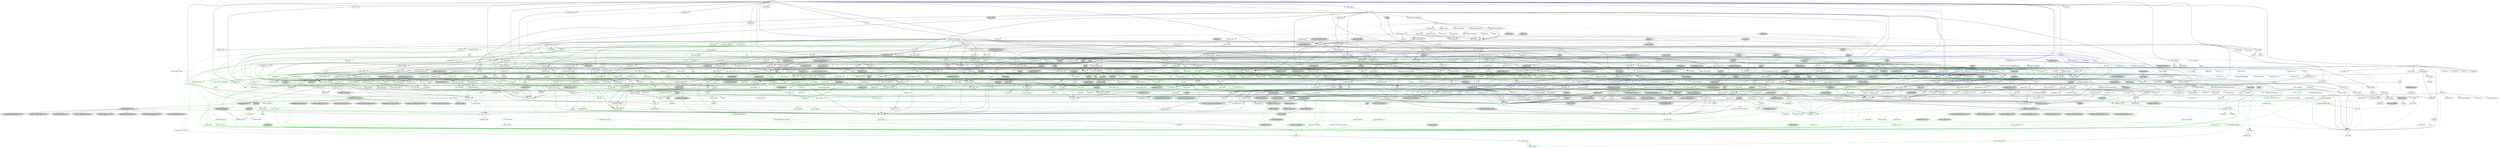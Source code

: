 digraph {
    0 [ label = "hermes" shape = box]
    1 [ label = "test_component" shape = box]
    2 [ label = "anyhow" color = darkgreen]
    3 [ label = "bip32" ]
    4 [ label = "bip39" ]
    5 [ label = "blake2b_simd" ]
    6 [ label = "blosc-src" ]
    7 [ label = "build-info" ]
    8 [ label = "build-info-build" color = green3]
    9 [ label = "cardano-blockchain-types" ]
    10 [ label = "cardano-chain-follower" ]
    11 [ label = "chrono" color = darkgreen]
    12 [ label = "chrono-tz" ]
    13 [ label = "clap" ]
    14 [ label = "console" ]
    15 [ label = "coset" ]
    16 [ label = "crossbeam-queue" ]
    17 [ label = "dashmap" ]
    18 [ label = "derive_more" color = darkgreen]
    19 [ label = "dirs 6.0.0" ]
    20 [ label = "ed25519-bip32" ]
    21 [ label = "ed25519-dalek" ]
    22 [ label = "hdf5-metno" ]
    23 [ label = "hermes-ipfs" ]
    24 [ label = "hex" ]
    25 [ label = "hex-literal" ]
    26 [ label = "hmac" ]
    27 [ label = "http-body-util" ]
    28 [ label = "httpmock" color = blue]
    29 [ label = "hyper 1.6.0" ]
    30 [ label = "hyper-util" ]
    31 [ label = "iana-time-zone" color = darkgreen]
    32 [ label = "jsonschema" ]
    33 [ label = "libsqlite3-sys" ]
    34 [ label = "libtest-mimic" ]
    35 [ label = "num_cpus" ]
    36 [ label = "once_cell" color = darkgreen]
    37 [ label = "pbkdf2" ]
    38 [ label = "rand 0.9.2" ]
    39 [ label = "regex" color = darkgreen]
    40 [ label = "reqwest" ]
    41 [ label = "rustls 0.23.31" ]
    42 [ label = "rusty_ulid" ]
    43 [ label = "saffron" ]
    44 [ label = "serde" color = darkgreen]
    45 [ label = "serde_json" color = darkgreen]
    46 [ label = "serial_test" color = blue]
    47 [ label = "sha2" ]
    48 [ label = "stringzilla" ]
    49 [ label = "temp-dir" ]
    50 [ label = "thiserror 2.0.12" color = darkgreen]
    51 [ label = "tokio" ]
    52 [ label = "tokio-rustls 0.26.2" ]
    53 [ label = "tracing" ]
    54 [ label = "tracing-subscriber" ]
    55 [ label = "url" color = darkgreen]
    56 [ label = "usvg" ]
    57 [ label = "uuid" ]
    58 [ label = "wasmtime" ]
    59 [ label = "webpki-roots 1.0.2" ]
    60 [ label = "x509-cert" ]
    61 [ label = "wit-bindgen" ]
    62 [ label = "bs58" ]
    63 [ label = "k256" style = dashed]
    64 [ label = "rand_core 0.6.4" ]
    65 [ label = "ripemd" ]
    66 [ label = "secp256k1" style = dashed]
    67 [ label = "subtle" ]
    68 [ label = "zeroize" ]
    69 [ label = "bitcoin_hashes" ]
    70 [ label = "unicode-normalization" style = dashed]
    71 [ label = "arrayref" ]
    72 [ label = "arrayvec" ]
    73 [ label = "constant_time_eq" ]
    74 [ label = "cc" color = green3]
    75 [ label = "libz-sys" color = darkgreen, style = dashed]
    76 [ label = "lz4-sys" style = dashed]
    77 [ label = "zstd-sys" color = darkgreen]
    78 [ label = "bincode" color = darkgreen]
    79 [ label = "build-info-common" color = darkgreen]
    80 [ label = "build-info-proc" color = green3]
    81 [ label = "base64 0.22.1" color = darkgreen]
    82 [ label = "cargo_metadata" color = green3]
    83 [ label = "git2" color = green3, style = dashed]
    84 [ label = "glob" color = green3]
    85 [ label = "pretty_assertions" color = green3]
    86 [ label = "rustc_version" color = green3]
    87 [ label = "zstd" color = darkgreen]
    88 [ label = "catalyst-types" ]
    89 [ label = "cbork-utils" ]
    90 [ label = "dirs 5.0.1" ]
    91 [ label = "minicbor" ]
    92 [ label = "num-bigint" color = darkgreen]
    93 [ label = "num-traits" color = darkgreen]
    94 [ label = "ouroboros" ]
    95 [ label = "pallas" ]
    96 [ label = "strum 0.26.3" ]
    97 [ label = "async-trait" color = green3]
    98 [ label = "cpu-time" ]
    99 [ label = "crossbeam-channel" ]
    100 [ label = "crossbeam-epoch" ]
    101 [ label = "crossbeam-skiplist" ]
    102 [ label = "futures" ]
    103 [ label = "hickory-resolver 0.24.4" ]
    104 [ label = "http 1.3.1" ]
    105 [ label = "humantime" ]
    106 [ label = "logcall" color = green3]
    107 [ label = "memx" ]
    108 [ label = "mithril-client" ]
    109 [ label = "moka" ]
    110 [ label = "pallas-crypto 0.33.0" ]
    111 [ label = "pallas-hardano" ]
    112 [ label = "rayon" ]
    113 [ label = "tar" ]
    114 [ label = "thiserror 1.0.69" color = darkgreen]
    115 [ label = "tracing-log" ]
    116 [ label = "ureq" ]
    117 [ label = "android-tzdata" color = darkgreen, style = "dashed,filled", fillcolor = lightgrey]
    118 [ label = "js-sys" color = darkgreen]
    119 [ label = "wasm-bindgen" color = darkgreen]
    120 [ label = "windows-link" color = darkgreen, style = filled, fillcolor = lightgrey]
    121 [ label = "phf" ]
    122 [ label = "clap_builder" ]
    123 [ label = "clap_derive" color = green3, style = dashed]
    124 [ label = "encode_unicode" style = filled, fillcolor = lightgrey]
    125 [ label = "libc" color = darkgreen]
    126 [ label = "unicode-width" style = dashed]
    127 [ label = "windows-sys 0.60.2" color = darkgreen, style = filled, fillcolor = lightgrey]
    128 [ label = "ciborium" ]
    129 [ label = "ciborium-io" ]
    130 [ label = "crossbeam-utils" ]
    131 [ label = "cfg-if" color = darkgreen]
    132 [ label = "hashbrown 0.14.5" ]
    133 [ label = "lock_api" color = turquoise4]
    134 [ label = "parking_lot_core" color = turquoise4]
    135 [ label = "derive_more-impl" color = green3]
    136 [ label = "dirs-sys 0.5.0" ]
    137 [ label = "cryptoxide" ]
    138 [ label = "curve25519-dalek" ]
    139 [ label = "ed25519" ]
    140 [ label = "bitflags 2.9.1" color = darkgreen]
    141 [ label = "hdf5-metno-derive" color = green3]
    142 [ label = "hdf5-metno-sys" ]
    143 [ label = "hdf5-metno-types" ]
    144 [ label = "lazy_static" ]
    145 [ label = "ndarray" ]
    146 [ label = "paste" color = green3]
    147 [ label = "ipld-core" ]
    148 [ label = "rust-ipfs" ]
    149 [ label = "digest 0.10.7" ]
    150 [ label = "bytes" color = darkgreen]
    151 [ label = "futures-core" ]
    152 [ label = "http-body 1.0.1" ]
    153 [ label = "pin-project-lite" ]
    154 [ label = "assert-json-diff" color = blue]
    155 [ label = "async-object-pool" color = blue]
    156 [ label = "async-std" color = blue]
    157 [ label = "base64 0.21.7" ]
    158 [ label = "basic-cookies" color = blue, style = dashed]
    159 [ label = "form_urlencoded" color = darkgreen]
    160 [ label = "futures-util" ]
    161 [ label = "hyper 0.14.32" color = blue]
    162 [ label = "levenshtein" color = blue]
    163 [ label = "log" color = darkgreen]
    164 [ label = "serde_regex" color = blue]
    165 [ label = "similar" color = blue]
    166 [ label = "futures-channel" ]
    167 [ label = "h2" style = dashed]
    168 [ label = "httparse" ]
    169 [ label = "httpdate" ]
    170 [ label = "itoa" color = darkgreen]
    171 [ label = "smallvec" color = darkgreen]
    172 [ label = "want" ]
    173 [ label = "ipnet" ]
    174 [ label = "percent-encoding" color = darkgreen]
    175 [ label = "socket2 0.6.0" style = dashed]
    176 [ label = "system-configuration" style = "dashed,filled", fillcolor = lightgrey]
    177 [ label = "tower-service" ]
    178 [ label = "windows-registry" style = "dashed,filled", fillcolor = lightgrey]
    179 [ label = "android_system_properties" color = darkgreen, style = filled, fillcolor = lightgrey]
    180 [ label = "core-foundation-sys" color = darkgreen, style = filled, fillcolor = lightgrey]
    181 [ label = "iana-time-zone-haiku" color = darkgreen, style = filled, fillcolor = lightgrey]
    182 [ label = "windows-core 0.61.2" color = darkgreen, style = filled, fillcolor = lightgrey]
    183 [ label = "ahash" ]
    184 [ label = "bytecount" ]
    185 [ label = "email_address" ]
    186 [ label = "fancy-regex" ]
    187 [ label = "fraction" ]
    188 [ label = "idna" color = darkgreen]
    189 [ label = "num-cmp" ]
    190 [ label = "referencing" ]
    191 [ label = "regex-syntax 0.8.5" color = darkgreen]
    192 [ label = "uuid-simd" ]
    193 [ label = "pkg-config" color = green3]
    194 [ label = "vcpkg" color = green3, style = dashed]
    195 [ label = "anstream" ]
    196 [ label = "anstyle" ]
    197 [ label = "escape8259" ]
    198 [ label = "hermit-abi" style = filled, fillcolor = lightgrey]
    199 [ label = "critical-section" color = darkgreen, style = dashed]
    200 [ label = "portable-atomic" color = darkgreen]
    201 [ label = "rand_chacha 0.9.0" style = dashed]
    202 [ label = "rand_core 0.9.3" ]
    203 [ label = "aho-corasick" color = darkgreen, style = dashed]
    204 [ label = "memchr" color = darkgreen]
    205 [ label = "regex-automata 0.4.9" color = darkgreen]
    206 [ label = "encoding_rs" style = dashed]
    207 [ label = "hyper-rustls" style = "dashed,filled", fillcolor = lightgrey]
    208 [ label = "hyper-tls" style = "dashed,filled", fillcolor = lightgrey]
    209 [ label = "mime" style = "dashed,filled", fillcolor = lightgrey]
    210 [ label = "native-tls" style = "dashed,filled", fillcolor = lightgrey]
    211 [ label = "quinn" style = "dashed,filled", fillcolor = lightgrey]
    212 [ label = "rustls-native-certs 0.8.1" style = "dashed,filled", fillcolor = lightgrey]
    213 [ label = "rustls-pki-types" ]
    214 [ label = "serde_urlencoded" ]
    215 [ label = "sync_wrapper" ]
    216 [ label = "tokio-native-tls" style = "dashed,filled", fillcolor = lightgrey]
    217 [ label = "tokio-util" ]
    218 [ label = "tower" style = filled, fillcolor = lightgrey]
    219 [ label = "tower-http" style = filled, fillcolor = lightgrey]
    220 [ label = "wasm-bindgen-futures" ]
    221 [ label = "wasm-streams" style = "dashed,filled", fillcolor = lightgrey]
    222 [ label = "web-sys" style = filled, fillcolor = lightgrey]
    223 [ label = "brotli" style = dashed]
    224 [ label = "brotli-decompressor" style = dashed]
    225 [ label = "ring" style = dashed]
    226 [ label = "rustls-webpki 0.103.4" ]
    227 [ label = "zlib-rs" style = dashed]
    228 [ label = "rand 0.8.5" ]
    229 [ label = "time" style = dashed]
    230 [ label = "nom 5.1.3" ]
    231 [ label = "serde_derive" color = red]
    232 [ label = "ryu" color = darkgreen]
    233 [ label = "fslock" color = blue, style = dashed]
    234 [ label = "parking_lot" color = turquoise4]
    235 [ label = "scc" color = blue]
    236 [ label = "serial_test_derive" color = turquoise3]
    237 [ label = "cpufeatures" style = filled, fillcolor = lightgrey]
    238 [ label = "thiserror-impl 2.0.12" color = green3]
    239 [ label = "backtrace" style = filled, fillcolor = lightgrey]
    240 [ label = "io-uring" style = filled, fillcolor = lightgrey]
    241 [ label = "mio" ]
    242 [ label = "signal-hook-registry" style = "dashed,filled", fillcolor = lightgrey]
    243 [ label = "slab" ]
    244 [ label = "tokio-macros" color = green3, style = dashed]
    245 [ label = "windows-sys 0.59.0" color = darkgreen, style = filled, fillcolor = lightgrey]
    246 [ label = "tracing-attributes" color = green3, style = dashed]
    247 [ label = "tracing-core" ]
    248 [ label = "matchers" style = dashed]
    249 [ label = "nu-ansi-term" style = dashed]
    250 [ label = "sharded-slab" style = dashed]
    251 [ label = "thread_local" style = dashed]
    252 [ label = "tracing-serde" style = dashed]
    253 [ label = "data-url" ]
    254 [ label = "flate2" ]
    255 [ label = "fontdb" style = dashed]
    256 [ label = "imagesize" ]
    257 [ label = "kurbo" ]
    258 [ label = "pico-args" color = turquoise4]
    259 [ label = "roxmltree" ]
    260 [ label = "rustybuzz" style = dashed]
    261 [ label = "simplecss" ]
    262 [ label = "siphasher" color = turquoise4]
    263 [ label = "strict-num" ]
    264 [ label = "svgtypes" ]
    265 [ label = "tiny-skia-path" ]
    266 [ label = "unicode-bidi" style = dashed]
    267 [ label = "unicode-script" style = dashed]
    268 [ label = "unicode-vo" style = dashed]
    269 [ label = "xmlwriter" ]
    270 [ label = "getrandom 0.3.3" color = darkgreen, style = dashed]
    271 [ label = "addr2line" ]
    272 [ label = "bumpalo" color = darkgreen]
    273 [ label = "hashbrown 0.15.4" color = darkgreen]
    274 [ label = "indexmap 2.10.0" color = darkgreen]
    275 [ label = "mach2" style = "dashed,filled", fillcolor = lightgrey]
    276 [ label = "memfd" style = "dashed,filled", fillcolor = lightgrey]
    277 [ label = "object" ]
    278 [ label = "postcard" ]
    279 [ label = "pulley-interpreter" color = darkgreen]
    280 [ label = "rustix 1.0.8" color = darkgreen, style = filled, fillcolor = lightgrey]
    281 [ label = "semver" color = darkgreen]
    282 [ label = "target-lexicon" ]
    283 [ label = "wasmparser 0.235.0" color = darkgreen]
    284 [ label = "wasmtime-environ" ]
    285 [ label = "wasmtime-internal-asm-macros" style = dashed]
    286 [ label = "wasmtime-internal-component-macro" color = green3, style = dashed]
    287 [ label = "wasmtime-internal-component-util" color = darkgreen, style = dashed]
    288 [ label = "wasmtime-internal-cranelift" style = dashed]
    289 [ label = "wasmtime-internal-fiber" style = dashed]
    290 [ label = "wasmtime-internal-jit-icache-coherence" style = dashed]
    291 [ label = "wasmtime-internal-math" color = darkgreen]
    292 [ label = "wasmtime-internal-slab" style = dashed]
    293 [ label = "wasmtime-internal-unwinder" style = dashed]
    294 [ label = "wasmtime-internal-versioned-export-macros" color = red]
    295 [ label = "wasmtime-internal-winch" style = dashed]
    296 [ label = "wat" style = dashed]
    297 [ label = "const-oid" ]
    298 [ label = "der" ]
    299 [ label = "spki" ]
    300 [ label = "tls_codec" style = dashed]
    301 [ label = "wit-bindgen-rt 0.43.0" ]
    302 [ label = "wit-bindgen-rust-macro" color = green3, style = dashed]
    303 [ label = "tinyvec" ]
    304 [ label = "ecdsa" style = dashed]
    305 [ label = "elliptic-curve" style = dashed]
    306 [ label = "signature" ]
    307 [ label = "getrandom 0.2.16" color = turquoise4]
    308 [ label = "secp256k1-sys" style = dashed]
    309 [ label = "zeroize_derive" color = green3, style = dashed]
    310 [ label = "bitcoin-internals" ]
    311 [ label = "hex-conservative" ]
    312 [ label = "jobserver" color = green3, style = dashed]
    313 [ label = "shlex" color = green3]
    314 [ label = "bincode_derive" color = green3, style = dashed]
    315 [ label = "unty" color = darkgreen]
    316 [ label = "proc-macro-error2" color = green3]
    317 [ label = "proc-macro2" color = darkgreen]
    318 [ label = "quote" color = darkgreen]
    319 [ label = "syn 2.0.104" color = darkgreen]
    320 [ label = "camino" color = green3]
    321 [ label = "cargo-platform" color = green3]
    322 [ label = "cargo-util-schemas" color = green3]
    323 [ label = "libgit2-sys" color = green3, style = dashed]
    324 [ label = "diff" color = green3]
    325 [ label = "yansi" color = green3]
    326 [ label = "zstd-safe" color = darkgreen]
    327 [ label = "base64-url" ]
    328 [ label = "displaydoc" color = green3]
    329 [ label = "fluent-uri" ]
    330 [ label = "fmmap" ]
    331 [ label = "orx-concurrent-vec" ]
    332 [ label = "strum 0.27.2" ]
    333 [ label = "dirs-sys 0.4.1" ]
    334 [ label = "half" ]
    335 [ label = "minicbor-derive" color = green3, style = dashed]
    336 [ label = "num-integer" color = darkgreen]
    337 [ label = "autocfg" color = green3]
    338 [ label = "aliasable" ]
    339 [ label = "ouroboros_macro" color = green3]
    340 [ label = "static_assertions" ]
    341 [ label = "pallas-addresses 0.33.0" ]
    342 [ label = "pallas-codec 0.33.0" ]
    343 [ label = "pallas-configs" ]
    344 [ label = "pallas-network 0.33.0" ]
    345 [ label = "pallas-primitives 0.33.0" ]
    346 [ label = "pallas-traverse 0.33.0" ]
    347 [ label = "pallas-txbuilder" ]
    348 [ label = "pallas-utxorpc" ]
    349 [ label = "strum_macros 0.26.4" color = green3, style = dashed]
    350 [ label = "winapi" color = turquoise4, style = filled, fillcolor = lightgrey]
    351 [ label = "futures-executor" style = dashed]
    352 [ label = "futures-io" ]
    353 [ label = "futures-sink" ]
    354 [ label = "futures-task" ]
    355 [ label = "hickory-proto 0.24.4" ]
    356 [ label = "ipconfig" style = "dashed,filled", fillcolor = lightgrey]
    357 [ label = "lru-cache" ]
    358 [ label = "resolv-conf" style = dashed]
    359 [ label = "rustls 0.21.12" style = dashed]
    360 [ label = "tokio-rustls 0.24.1" style = dashed]
    361 [ label = "fnv" color = darkgreen]
    362 [ label = "proc-macro-error" color = green3]
    363 [ label = "async-recursion" color = green3]
    364 [ label = "flume" style = dashed]
    365 [ label = "mithril-common" style = filled, fillcolor = lightgrey]
    366 [ label = "slog" ]
    367 [ label = "loom" style = filled, fillcolor = lightgrey]
    368 [ label = "tagptr" ]
    369 [ label = "binary-layout" ]
    370 [ label = "tap" ]
    371 [ label = "either" color = darkgreen]
    372 [ label = "rayon-core" ]
    373 [ label = "filetime" ]
    374 [ label = "xattr" style = "dashed,filled", fillcolor = lightgrey]
    375 [ label = "thiserror-impl 1.0.69" color = green3]
    376 [ label = "rustls-native-certs 0.7.3" style = dashed]
    377 [ label = "webpki-roots 0.26.11" style = dashed]
    378 [ label = "rustversion" color = red]
    379 [ label = "wasm-bindgen-macro" color = green3]
    380 [ label = "phf_shared 0.12.1" ]
    381 [ label = "clap_lex" ]
    382 [ label = "strsim" color = darkgreen, style = dashed]
    383 [ label = "heck 0.5.0" color = green3]
    384 [ label = "windows-targets 0.53.3" color = darkgreen, style = filled, fillcolor = lightgrey]
    385 [ label = "ciborium-ll" ]
    386 [ label = "scopeguard" color = turquoise4]
    387 [ label = "redox_syscall" color = turquoise4, style = filled, fillcolor = lightgrey]
    388 [ label = "windows-targets 0.52.6" color = darkgreen, style = filled, fillcolor = lightgrey]
    389 [ label = "convert_case" color = green3, style = dashed]
    390 [ label = "unicode-xid" color = green3]
    391 [ label = "option-ext" ]
    392 [ label = "redox_users 0.5.2" style = filled, fillcolor = lightgrey]
    393 [ label = "curve25519-dalek-derive" color = green3, style = filled, fillcolor = lightgrey]
    394 [ label = "fiat-crypto" style = filled, fillcolor = lightgrey]
    395 [ label = "pkcs8" style = dashed]
    396 [ label = "proc-macro-crate" color = green3]
    397 [ label = "hdf5-metno-src" style = dashed]
    398 [ label = "libloading" color = green3]
    399 [ label = "winreg 0.52.0" color = green3, style = filled, fillcolor = lightgrey]
    400 [ label = "ascii" ]
    401 [ label = "matrixmultiply" ]
    402 [ label = "num-complex" ]
    403 [ label = "portable-atomic-util" style = filled, fillcolor = lightgrey]
    404 [ label = "rawpointer" ]
    405 [ label = "cid" ]
    406 [ label = "serde_bytes" ]
    407 [ label = "async-rt" ]
    408 [ label = "async-stream" ]
    409 [ label = "asynchronous-codec" ]
    410 [ label = "fs2" style = filled, fillcolor = lightgrey]
    411 [ label = "futures-timeout" ]
    412 [ label = "futures-timer" ]
    413 [ label = "hickory-resolver 0.25.2" style = filled, fillcolor = lightgrey]
    414 [ label = "hkdf" style = dashed]
    415 [ label = "idb" style = filled, fillcolor = lightgrey]
    416 [ label = "ipld-dagpb" ]
    417 [ label = "libp2p" ]
    418 [ label = "libp2p-allow-block-list" ]
    419 [ label = "libp2p-connection-limits" ]
    420 [ label = "libp2p-relay-manager" ]
    421 [ label = "multibase" ]
    422 [ label = "multihash" ]
    423 [ label = "multihash-codetable" ]
    424 [ label = "multihash-derive" ]
    425 [ label = "p256" style = dashed]
    426 [ label = "pem" style = dashed]
    427 [ label = "pollable-map" ]
    428 [ label = "quick-protobuf" ]
    429 [ label = "quick-protobuf-codec" ]
    430 [ label = "rand_chacha 0.3.1" ]
    431 [ label = "rcgen" style = "dashed,filled", fillcolor = lightgrey]
    432 [ label = "rlimit" style = filled, fillcolor = lightgrey]
    433 [ label = "rust-ipns" ]
    434 [ label = "rust-unixfs" ]
    435 [ label = "sec1" style = dashed]
    436 [ label = "send_wrapper 0.6.0" style = filled, fillcolor = lightgrey]
    437 [ label = "serde-wasm-bindgen" style = filled, fillcolor = lightgrey]
    438 [ label = "serde_ipld_dagcbor" ]
    439 [ label = "serde_ipld_dagjson" ]
    440 [ label = "simple_x509" style = "dashed,filled", fillcolor = lightgrey]
    441 [ label = "tokio-stream" ]
    442 [ label = "tracing-futures" ]
    443 [ label = "unsigned-varint 0.8.0" ]
    444 [ label = "web-time" ]
    445 [ label = "block-buffer" style = dashed]
    446 [ label = "crypto-common" ]
    447 [ label = "async-attributes" color = turquoise3, style = dashed]
    448 [ label = "async-channel 1.9.0" color = blue, style = dashed]
    449 [ label = "async-global-executor" color = blue, style = "dashed,filled", fillcolor = lightgrey]
    450 [ label = "async-io" style = "dashed,filled", fillcolor = lightgrey]
    451 [ label = "async-lock" style = dashed]
    452 [ label = "async-process" color = blue, style = "dashed,filled", fillcolor = lightgrey]
    453 [ label = "futures-lite" style = "dashed,filled", fillcolor = lightgrey]
    454 [ label = "gloo-timers 0.3.0" color = blue, style = "dashed,filled", fillcolor = lightgrey]
    455 [ label = "kv-log-macro" color = blue, style = dashed]
    456 [ label = "pin-utils" ]
    457 [ label = "lalrpop" color = turquoise3, style = dashed]
    458 [ label = "lalrpop-util" color = steelblue, style = dashed]
    459 [ label = "futures-macro" color = green3, style = dashed]
    460 [ label = "http 0.2.12" color = blue]
    461 [ label = "http-body 0.4.6" color = blue]
    462 [ label = "socket2 0.5.10" ]
    463 [ label = "value-bag" color = darkgreen, style = dashed]
    464 [ label = "atomic-waker" style = dashed]
    465 [ label = "try-lock" ]
    466 [ label = "core-foundation 0.9.4" style = "dashed,filled", fillcolor = lightgrey]
    467 [ label = "system-configuration-sys" style = "dashed,filled", fillcolor = lightgrey]
    468 [ label = "windows-result 0.3.4" color = darkgreen, style = filled, fillcolor = lightgrey]
    469 [ label = "windows-strings" color = darkgreen, style = filled, fillcolor = lightgrey]
    470 [ label = "windows-implement" color = green3, style = filled, fillcolor = lightgrey]
    471 [ label = "windows-interface" color = green3, style = filled, fillcolor = lightgrey]
    472 [ label = "version_check" color = green3]
    473 [ label = "zerocopy" ]
    474 [ label = "bit-set 0.8.0" ]
    475 [ label = "derivative" color = green3]
    476 [ label = "num" ]
    477 [ label = "idna_adapter" color = darkgreen]
    478 [ label = "utf8_iter" color = darkgreen]
    479 [ label = "outref" ]
    480 [ label = "vsimd" ]
    481 [ label = "anstyle-parse" ]
    482 [ label = "anstyle-query" style = dashed]
    483 [ label = "anstyle-wincon" style = "dashed,filled", fillcolor = lightgrey]
    484 [ label = "colorchoice" ]
    485 [ label = "is_terminal_polyfill" ]
    486 [ label = "utf8parse" ]
    487 [ label = "ppv-lite86" ]
    488 [ label = "openssl" style = "dashed,filled", fillcolor = lightgrey]
    489 [ label = "openssl-probe" style = "dashed,filled", fillcolor = lightgrey]
    490 [ label = "openssl-sys" style = "dashed,filled", fillcolor = lightgrey]
    491 [ label = "schannel" style = "dashed,filled", fillcolor = lightgrey]
    492 [ label = "security-framework 2.11.1" style = "dashed,filled", fillcolor = lightgrey]
    493 [ label = "security-framework-sys" style = "dashed,filled", fillcolor = lightgrey]
    494 [ label = "tempfile" color = darkgreen]
    495 [ label = "cfg_aliases" color = green3, style = "dashed,filled", fillcolor = lightgrey]
    496 [ label = "quinn-proto" style = "dashed,filled", fillcolor = lightgrey]
    497 [ label = "quinn-udp" style = "dashed,filled", fillcolor = lightgrey]
    498 [ label = "rustc-hash" style = dashed]
    499 [ label = "security-framework 3.2.0" style = "dashed,filled", fillcolor = lightgrey]
    500 [ label = "tower-layer" ]
    501 [ label = "iri-string" style = "dashed,filled", fillcolor = lightgrey]
    502 [ label = "alloc-no-stdlib" style = dashed]
    503 [ label = "alloc-stdlib" style = dashed]
    504 [ label = "untrusted" ]
    505 [ label = "windows-sys 0.52.0" style = filled, fillcolor = lightgrey]
    506 [ label = "deranged" style = dashed]
    507 [ label = "num-conv" color = darkgreen, style = dashed]
    508 [ label = "powerfmt" style = dashed]
    509 [ label = "time-core" color = darkgreen, style = dashed]
    510 [ label = "time-macros" color = green3, style = dashed]
    511 [ label = "sdd" color = blue]
    512 [ label = "miniz_oxide" ]
    513 [ label = "rustc-demangle" style = filled, fillcolor = lightgrey]
    514 [ label = "wasi 0.11.1+wasi-snapshot-preview1" color = turquoise4, style = filled, fillcolor = lightgrey]
    515 [ label = "valuable" style = "dashed,filled", fillcolor = lightgrey]
    516 [ label = "regex-automata 0.1.10" style = dashed]
    517 [ label = "overload" style = dashed]
    518 [ label = "crc32fast" ]
    519 [ label = "fontconfig-parser" style = "dashed,filled", fillcolor = lightgrey]
    520 [ label = "memmap2" ]
    521 [ label = "slotmap" style = dashed]
    522 [ label = "ttf-parser" style = dashed]
    523 [ label = "euclid" style = dashed]
    524 [ label = "bytemuck" ]
    525 [ label = "core_maths" style = dashed]
    526 [ label = "unicode-bidi-mirroring" style = dashed]
    527 [ label = "unicode-ccc" style = dashed]
    528 [ label = "unicode-properties" style = dashed]
    529 [ label = "float-cmp" style = dashed]
    530 [ label = "r-efi" color = darkgreen, style = "dashed,filled", fillcolor = lightgrey]
    531 [ label = "wasi 0.14.2+wasi-0.2.4" color = darkgreen, style = "dashed,filled", fillcolor = lightgrey]
    532 [ label = "gimli" ]
    533 [ label = "allocator-api2" color = darkgreen, style = dashed]
    534 [ label = "equivalent" color = darkgreen]
    535 [ label = "foldhash" color = darkgreen, style = dashed]
    536 [ label = "rustix 0.38.44" style = "dashed,filled", fillcolor = lightgrey]
    537 [ label = "cobs" ]
    538 [ label = "embedded-io 0.4.0" style = dashed]
    539 [ label = "embedded-io 0.6.1" style = dashed]
    540 [ label = "cranelift-bitset" color = darkgreen]
    541 [ label = "pulley-macros" color = green3]
    542 [ label = "errno" color = darkgreen, style = filled, fillcolor = lightgrey]
    543 [ label = "linux-raw-sys 0.9.4" color = darkgreen, style = filled, fillcolor = lightgrey]
    544 [ label = "cranelift-entity" ]
    545 [ label = "wasm-encoder 0.235.0" color = darkgreen, style = dashed]
    546 [ label = "wasmprinter" style = dashed]
    547 [ label = "wasmtime-internal-wit-bindgen" color = green3, style = dashed]
    548 [ label = "wit-parser" color = green3, style = dashed]
    549 [ label = "cranelift-codegen" style = dashed]
    550 [ label = "cranelift-control" style = dashed]
    551 [ label = "cranelift-frontend" style = dashed]
    552 [ label = "cranelift-native" style = dashed]
    553 [ label = "itertools 0.14.0" color = darkgreen]
    554 [ label = "libm" color = darkgreen]
    555 [ label = "winch-codegen" style = dashed]
    556 [ label = "wast" style = dashed]
    557 [ label = "der_derive" color = green3, style = dashed]
    558 [ label = "flagset" style = dashed]
    559 [ label = "pem-rfc7468" style = dashed]
    560 [ label = "base64ct" style = dashed]
    561 [ label = "tls_codec_derive" color = green3, style = dashed]
    562 [ label = "prettyplease" color = green3, style = dashed]
    563 [ label = "wit-bindgen-core" color = green3, style = dashed]
    564 [ label = "wit-bindgen-rust" color = green3, style = dashed]
    565 [ label = "tinyvec_macros" style = dashed]
    566 [ label = "rfc6979" style = dashed]
    567 [ label = "base16ct" style = dashed]
    568 [ label = "crypto-bigint" style = dashed]
    569 [ label = "ff" style = dashed]
    570 [ label = "generic-array" ]
    571 [ label = "group" style = dashed]
    572 [ label = "virtue" color = green3, style = dashed]
    573 [ label = "proc-macro-error-attr2" color = green3]
    574 [ label = "unicode-ident" color = darkgreen]
    575 [ label = "serde-untagged" color = green3]
    576 [ label = "serde-value" color = green3]
    577 [ label = "toml" color = green3]
    578 [ label = "borrow-or-share" ]
    579 [ label = "ref-cast" ]
    580 [ label = "byteorder" ]
    581 [ label = "enum_dispatch" color = green3]
    582 [ label = "fs4" style = dashed]
    583 [ label = "parse-display" ]
    584 [ label = "orx-concurrent-option" ]
    585 [ label = "orx-fixed-vec" ]
    586 [ label = "orx-pinned-concurrent-col" ]
    587 [ label = "orx-pinned-vec" ]
    588 [ label = "orx-pseudo-default" ]
    589 [ label = "orx-split-vec" ]
    590 [ label = "strum_macros 0.27.2" color = green3, style = dashed]
    591 [ label = "redox_users 0.4.6" color = turquoise4, style = filled, fillcolor = lightgrey]
    592 [ label = "windows-sys 0.48.0" color = darkgreen, style = filled, fillcolor = lightgrey]
    593 [ label = "crunchy" color = turquoise4]
    594 [ label = "heck 0.4.1" color = green3]
    595 [ label = "proc-macro2-diagnostics" color = green3]
    596 [ label = "base58" ]
    597 [ label = "bech32 0.9.1" ]
    598 [ label = "crc" ]
    599 [ label = "num-rational" ]
    600 [ label = "serde_with 3.14.0" ]
    601 [ label = "itertools 0.13.0" color = darkgreen]
    602 [ label = "pallas-wallet" ]
    603 [ label = "pallas-applying" ]
    604 [ label = "prost-types" color = darkgreen]
    605 [ label = "utxorpc-spec" ]
    606 [ label = "winapi-i686-pc-windows-gnu" color = turquoise4, style = filled, fillcolor = lightgrey]
    607 [ label = "winapi-x86_64-pc-windows-gnu" color = turquoise4, style = filled, fillcolor = lightgrey]
    608 [ label = "data-encoding" color = darkgreen]
    609 [ label = "enum-as-inner" color = green3]
    610 [ label = "rustls-pemfile 1.0.4" style = dashed]
    611 [ label = "widestring" style = "dashed,filled", fillcolor = lightgrey]
    612 [ label = "winreg 0.50.0" style = "dashed,filled", fillcolor = lightgrey]
    613 [ label = "linked-hash-map" ]
    614 [ label = "rustls-webpki 0.101.7" style = dashed]
    615 [ label = "sct" style = dashed]
    616 [ label = "proc-macro-error-attr" color = green3]
    617 [ label = "syn 1.0.109" color = green3]
    618 [ label = "nanorand" style = dashed]
    619 [ label = "spin" style = dashed]
    620 [ label = "bech32 0.11.0" style = filled, fillcolor = lightgrey]
    621 [ label = "blake2 0.10.6" style = filled, fillcolor = lightgrey]
    622 [ label = "ckb-merkle-mountain-range" style = filled, fillcolor = lightgrey]
    623 [ label = "fixed" style = filled, fillcolor = lightgrey]
    624 [ label = "kes-summed-ed25519" style = filled, fillcolor = lightgrey]
    625 [ label = "mithril-build-script" color = green3, style = filled, fillcolor = lightgrey]
    626 [ label = "mithril-stm" style = filled, fillcolor = lightgrey]
    627 [ label = "nom 8.0.0" style = filled, fillcolor = lightgrey]
    628 [ label = "pallas-addresses 0.32.1" style = "dashed,filled", fillcolor = lightgrey]
    629 [ label = "pallas-codec 0.32.1" style = "dashed,filled", fillcolor = lightgrey]
    630 [ label = "pallas-network 0.32.1" style = "dashed,filled", fillcolor = lightgrey]
    631 [ label = "pallas-primitives 0.32.1" style = "dashed,filled", fillcolor = lightgrey]
    632 [ label = "pallas-traverse 0.32.1" style = "dashed,filled", fillcolor = lightgrey]
    633 [ label = "typetag" style = filled, fillcolor = lightgrey]
    634 [ label = "walkdir" color = turquoise4]
    635 [ label = "generator" style = filled, fillcolor = lightgrey]
    636 [ label = "scoped-tls" style = filled, fillcolor = lightgrey]
    637 [ label = "doc-comment" ]
    638 [ label = "crossbeam-deque" ]
    639 [ label = "libredox" color = turquoise4, style = filled, fillcolor = lightgrey]
    640 [ label = "rustls-pemfile 2.2.0" style = dashed]
    641 [ label = "wasm-bindgen-macro-support" color = green3]
    642 [ label = "windows_aarch64_gnullvm 0.53.0" color = darkgreen, style = filled, fillcolor = lightgrey]
    643 [ label = "windows_aarch64_msvc 0.53.0" color = darkgreen, style = filled, fillcolor = lightgrey]
    644 [ label = "windows_i686_gnu 0.53.0" color = darkgreen, style = filled, fillcolor = lightgrey]
    645 [ label = "windows_i686_gnullvm 0.53.0" color = darkgreen, style = filled, fillcolor = lightgrey]
    646 [ label = "windows_i686_msvc 0.53.0" color = darkgreen, style = filled, fillcolor = lightgrey]
    647 [ label = "windows_x86_64_gnu 0.53.0" color = darkgreen, style = filled, fillcolor = lightgrey]
    648 [ label = "windows_x86_64_gnullvm 0.53.0" color = darkgreen, style = filled, fillcolor = lightgrey]
    649 [ label = "windows_x86_64_msvc 0.53.0" color = darkgreen, style = filled, fillcolor = lightgrey]
    650 [ label = "windows_aarch64_gnullvm 0.52.6" color = darkgreen, style = filled, fillcolor = lightgrey]
    651 [ label = "windows_aarch64_msvc 0.52.6" color = darkgreen, style = filled, fillcolor = lightgrey]
    652 [ label = "windows_i686_gnu 0.52.6" color = darkgreen, style = filled, fillcolor = lightgrey]
    653 [ label = "windows_i686_gnullvm 0.52.6" color = darkgreen, style = filled, fillcolor = lightgrey]
    654 [ label = "windows_i686_msvc 0.52.6" color = darkgreen, style = filled, fillcolor = lightgrey]
    655 [ label = "windows_x86_64_gnu 0.52.6" color = darkgreen, style = filled, fillcolor = lightgrey]
    656 [ label = "windows_x86_64_gnullvm 0.52.6" color = darkgreen, style = filled, fillcolor = lightgrey]
    657 [ label = "windows_x86_64_msvc 0.52.6" color = darkgreen, style = filled, fillcolor = lightgrey]
    658 [ label = "unicode-segmentation" color = green3, style = dashed]
    659 [ label = "toml_edit" color = green3]
    660 [ label = "cmake" color = green3, style = dashed]
    661 [ label = "core2" ]
    662 [ label = "async-stream-impl" color = green3]
    663 [ label = "pin-project" ]
    664 [ label = "gloo-timers 0.2.6" style = dashed]
    665 [ label = "send_wrapper 0.4.0" style = dashed]
    666 [ label = "hickory-proto 0.25.2" style = filled, fillcolor = lightgrey]
    667 [ label = "libp2p-autonat" style = dashed]
    668 [ label = "libp2p-core" ]
    669 [ label = "libp2p-dcutr" style = dashed]
    670 [ label = "libp2p-dns" style = "dashed,filled", fillcolor = lightgrey]
    671 [ label = "libp2p-gossipsub" style = dashed]
    672 [ label = "libp2p-identify" style = dashed]
    673 [ label = "libp2p-identity" ]
    674 [ label = "libp2p-kad" style = dashed]
    675 [ label = "libp2p-mdns" style = "dashed,filled", fillcolor = lightgrey]
    676 [ label = "libp2p-metrics" style = dashed]
    677 [ label = "libp2p-noise" style = dashed]
    678 [ label = "libp2p-ping" style = dashed]
    679 [ label = "libp2p-pnet" style = dashed]
    680 [ label = "libp2p-quic" style = "dashed,filled", fillcolor = lightgrey]
    681 [ label = "libp2p-relay" style = dashed]
    682 [ label = "libp2p-rendezvous" style = dashed]
    683 [ label = "libp2p-request-response" style = dashed]
    684 [ label = "libp2p-swarm" ]
    685 [ label = "libp2p-tcp" style = "dashed,filled", fillcolor = lightgrey]
    686 [ label = "libp2p-tls" style = "dashed,filled", fillcolor = lightgrey]
    687 [ label = "libp2p-upnp" style = "dashed,filled", fillcolor = lightgrey]
    688 [ label = "libp2p-websocket" style = "dashed,filled", fillcolor = lightgrey]
    689 [ label = "libp2p-websocket-websys" style = "dashed,filled", fillcolor = lightgrey]
    690 [ label = "libp2p-yamux" style = dashed]
    691 [ label = "multiaddr" ]
    692 [ label = "rw-stream-sink" ]
    693 [ label = "base-x" ]
    694 [ label = "data-encoding-macro" ]
    695 [ label = "blake2s_simd" style = dashed]
    696 [ label = "blake3" style = dashed]
    697 [ label = "sha1" style = dashed]
    698 [ label = "sha3" style = dashed]
    699 [ label = "strobe-rs" style = dashed]
    700 [ label = "multihash-derive-impl" color = green3]
    701 [ label = "primeorder" style = dashed]
    702 [ label = "x509-parser 0.16.0" style = "dashed,filled", fillcolor = lightgrey]
    703 [ label = "yasna" style = "dashed,filled", fillcolor = lightgrey]
    704 [ label = "cbor4ii 0.2.14" ]
    705 [ label = "simple_asn1" style = "dashed,filled", fillcolor = lightgrey]
    706 [ label = "typenum" ]
    707 [ label = "concurrent-queue" style = dashed]
    708 [ label = "event-listener 2.5.3" color = blue, style = dashed]
    709 [ label = "async-channel 2.5.0" style = dashed]
    710 [ label = "async-executor" color = blue, style = "dashed,filled", fillcolor = lightgrey]
    711 [ label = "blocking" color = blue, style = "dashed,filled", fillcolor = lightgrey]
    712 [ label = "parking" style = "dashed,filled", fillcolor = lightgrey]
    713 [ label = "polling" style = "dashed,filled", fillcolor = lightgrey]
    714 [ label = "event-listener 5.4.0" style = dashed]
    715 [ label = "event-listener-strategy" style = dashed]
    716 [ label = "async-signal" color = blue, style = "dashed,filled", fillcolor = lightgrey]
    717 [ label = "async-task" color = blue, style = "dashed,filled", fillcolor = lightgrey]
    718 [ label = "fastrand" color = darkgreen]
    719 [ label = "ascii-canvas" color = turquoise3, style = dashed]
    720 [ label = "bit-set 0.5.3" color = turquoise3, style = dashed]
    721 [ label = "ena" color = turquoise3, style = dashed]
    722 [ label = "itertools 0.11.0" color = turquoise3, style = dashed]
    723 [ label = "petgraph 0.6.5" color = turquoise3, style = dashed]
    724 [ label = "string_cache" color = turquoise3, style = dashed]
    725 [ label = "term" color = turquoise3, style = dashed]
    726 [ label = "tiny-keccak" color = turquoise3, style = dashed]
    727 [ label = "zerocopy-derive" color = green3, style = filled, fillcolor = lightgrey]
    728 [ label = "bit-vec 0.8.0" ]
    729 [ label = "num-iter" ]
    730 [ label = "icu_normalizer" color = darkgreen]
    731 [ label = "icu_properties" color = darkgreen]
    732 [ label = "once_cell_polyfill" style = "dashed,filled", fillcolor = lightgrey]
    733 [ label = "foreign-types" style = "dashed,filled", fillcolor = lightgrey]
    734 [ label = "openssl-macros" color = green3, style = "dashed,filled", fillcolor = lightgrey]
    735 [ label = "lru-slab" style = "dashed,filled", fillcolor = lightgrey]
    736 [ label = "core-foundation 0.10.1" style = "dashed,filled", fillcolor = lightgrey]
    737 [ label = "adler2" ]
    738 [ label = "regex-syntax 0.6.29" style = dashed]
    739 [ label = "wit-bindgen-rt 0.39.0" color = darkgreen, style = "dashed,filled", fillcolor = lightgrey]
    740 [ label = "fallible-iterator" style = dashed]
    741 [ label = "stable_deref_trait" color = darkgreen]
    742 [ label = "linux-raw-sys 0.4.15" style = "dashed,filled", fillcolor = lightgrey]
    743 [ label = "leb128fmt" color = darkgreen, style = dashed]
    744 [ label = "termcolor" style = dashed]
    745 [ label = "id-arena" color = green3, style = dashed]
    746 [ label = "cranelift-assembler-x64" style = dashed]
    747 [ label = "cranelift-bforest" style = dashed]
    748 [ label = "cranelift-codegen-meta" color = green3, style = dashed]
    749 [ label = "cranelift-codegen-shared" color = darkgreen, style = dashed]
    750 [ label = "cranelift-isle" color = green3, style = dashed]
    751 [ label = "regalloc2" style = dashed]
    752 [ label = "arbitrary" style = dashed]
    753 [ label = "wasm-encoder 0.236.0" style = dashed]
    754 [ label = "wasm-metadata" color = green3, style = dashed]
    755 [ label = "wit-component" color = green3, style = dashed]
    756 [ label = "erased-serde" color = darkgreen]
    757 [ label = "typeid" color = darkgreen]
    758 [ label = "ordered-float" color = green3]
    759 [ label = "serde_spanned" color = green3]
    760 [ label = "toml_datetime" color = green3]
    761 [ label = "ref-cast-impl" color = green3]
    762 [ label = "parse-display-derive" color = green3]
    763 [ label = "orx-concurrent-iter" ]
    764 [ label = "orx-iterable" ]
    765 [ label = "windows-targets 0.48.5" color = darkgreen, style = filled, fillcolor = lightgrey]
    766 [ label = "crc-catalog" ]
    767 [ label = "indexmap 1.9.3" style = dashed]
    768 [ label = "schemars 0.9.0" style = dashed]
    769 [ label = "schemars 1.0.4" style = dashed]
    770 [ label = "serde_with_macros 3.14.0" color = green3, style = dashed]
    771 [ label = "prost" color = darkgreen]
    772 [ label = "pbjson" ]
    773 [ label = "pbjson-types" ]
    774 [ label = "tonic" ]
    775 [ label = "az" style = filled, fillcolor = lightgrey]
    776 [ label = "blake2 0.9.2" style = filled, fillcolor = lightgrey]
    777 [ label = "rand_core 0.5.1" style = filled, fillcolor = lightgrey]
    778 [ label = "serde_with 2.3.3" style = "dashed,filled", fillcolor = lightgrey]
    779 [ label = "serde_yaml" color = green3, style = filled, fillcolor = lightgrey]
    780 [ label = "blst" style = filled, fillcolor = lightgrey]
    781 [ label = "pallas-crypto 0.32.1" style = "dashed,filled", fillcolor = lightgrey]
    782 [ label = "inventory" style = filled, fillcolor = lightgrey]
    783 [ label = "typetag-impl" color = green3, style = filled, fillcolor = lightgrey]
    784 [ label = "same-file" color = turquoise4]
    785 [ label = "winapi-util" color = turquoise4, style = filled, fillcolor = lightgrey]
    786 [ label = "windows 0.61.3" style = filled, fillcolor = lightgrey]
    787 [ label = "wasm-bindgen-backend" color = green3]
    788 [ label = "wasm-bindgen-shared" color = green3]
    789 [ label = "toml_write" color = green3, style = dashed]
    790 [ label = "winnow" color = green3, style = dashed]
    791 [ label = "pin-project-internal" color = green3]
    792 [ label = "futures-bounded" style = dashed]
    793 [ label = "multistream-select" ]
    794 [ label = "lru" ]
    795 [ label = "hashlink" style = dashed]
    796 [ label = "hex_fmt" style = dashed]
    797 [ label = "asn1_der" style = dashed]
    798 [ label = "uint" style = dashed]
    799 [ label = "if-watch" style = "dashed,filled", fillcolor = lightgrey]
    800 [ label = "prometheus-client" style = dashed]
    801 [ label = "snow" style = "dashed,filled", fillcolor = lightgrey]
    802 [ label = "x25519-dalek" style = dashed]
    803 [ label = "salsa20" style = dashed]
    804 [ label = "bimap" style = dashed]
    805 [ label = "cbor4ii 0.3.3" style = dashed]
    806 [ label = "libp2p-swarm-derive" color = green3, style = dashed]
    807 [ label = "futures-rustls" style = "dashed,filled", fillcolor = lightgrey]
    808 [ label = "x509-parser 0.17.0" style = "dashed,filled", fillcolor = lightgrey]
    809 [ label = "igd-next" style = "dashed,filled", fillcolor = lightgrey]
    810 [ label = "soketto" style = "dashed,filled", fillcolor = lightgrey]
    811 [ label = "yamux 0.12.1" style = dashed]
    812 [ label = "yamux 0.13.6" style = dashed]
    813 [ label = "data-encoding-macro-internal" color = green3]
    814 [ label = "keccak" style = dashed]
    815 [ label = "bitflags 1.3.2" style = dashed]
    816 [ label = "synstructure" color = green3]
    817 [ label = "asn1-rs 0.6.2" style = "dashed,filled", fillcolor = lightgrey]
    818 [ label = "der-parser 9.0.0" style = "dashed,filled", fillcolor = lightgrey]
    819 [ label = "nom 7.1.3" style = "dashed,filled", fillcolor = lightgrey]
    820 [ label = "oid-registry 0.7.1" style = "dashed,filled", fillcolor = lightgrey]
    821 [ label = "rusticata-macros" style = "dashed,filled", fillcolor = lightgrey]
    822 [ label = "piper" color = blue, style = "dashed,filled", fillcolor = lightgrey]
    823 [ label = "bit-vec 0.6.3" color = turquoise3, style = dashed]
    824 [ label = "fixedbitset 0.4.2" color = turquoise3, style = dashed]
    825 [ label = "new_debug_unreachable" color = turquoise3, style = dashed]
    826 [ label = "phf_shared 0.11.3" color = turquoise3, style = dashed]
    827 [ label = "precomputed-hash" color = turquoise3, style = dashed]
    828 [ label = "dirs-next" color = turquoise3, style = dashed]
    829 [ label = "icu_collections" color = darkgreen]
    830 [ label = "icu_normalizer_data" color = darkgreen, style = dashed]
    831 [ label = "icu_provider" color = darkgreen]
    832 [ label = "zerovec" color = darkgreen]
    833 [ label = "icu_locale_core" color = darkgreen]
    834 [ label = "icu_properties_data" color = darkgreen, style = dashed]
    835 [ label = "potential_utf" color = darkgreen]
    836 [ label = "zerotrie" color = darkgreen]
    837 [ label = "foreign-types-shared" style = "dashed,filled", fillcolor = lightgrey]
    838 [ label = "cranelift-assembler-x64-meta" color = green3, style = dashed]
    839 [ label = "cranelift-srcgen" color = green3, style = dashed]
    840 [ label = "wasmparser 0.236.0" style = dashed]
    841 [ label = "structmeta" color = green3]
    842 [ label = "orx-self-or" ]
    843 [ label = "windows_aarch64_gnullvm 0.48.5" color = darkgreen, style = filled, fillcolor = lightgrey]
    844 [ label = "windows_aarch64_msvc 0.48.5" color = darkgreen, style = filled, fillcolor = lightgrey]
    845 [ label = "windows_i686_gnu 0.48.5" color = darkgreen, style = filled, fillcolor = lightgrey]
    846 [ label = "windows_i686_msvc 0.48.5" color = darkgreen, style = filled, fillcolor = lightgrey]
    847 [ label = "windows_x86_64_gnu 0.48.5" color = darkgreen, style = filled, fillcolor = lightgrey]
    848 [ label = "windows_x86_64_gnullvm 0.48.5" color = darkgreen, style = filled, fillcolor = lightgrey]
    849 [ label = "windows_x86_64_msvc 0.48.5" color = darkgreen, style = filled, fillcolor = lightgrey]
    850 [ label = "hashbrown 0.12.3" style = dashed]
    851 [ label = "dyn-clone" style = dashed]
    852 [ label = "darling" color = green3, style = dashed]
    853 [ label = "prost-derive" color = green3, style = dashed]
    854 [ label = "pbjson-build" color = green3]
    855 [ label = "prost-build" color = green3]
    856 [ label = "crypto-mac" style = filled, fillcolor = lightgrey]
    857 [ label = "digest 0.9.0" style = filled, fillcolor = lightgrey]
    858 [ label = "opaque-debug" style = filled, fillcolor = lightgrey]
    859 [ label = "base64 0.13.1" style = "dashed,filled", fillcolor = lightgrey]
    860 [ label = "serde_with_macros 2.3.3" color = green3, style = "dashed,filled", fillcolor = lightgrey]
    861 [ label = "unsafe-libyaml" color = green3, style = filled, fillcolor = lightgrey]
    862 [ label = "threadpool" style = filled, fillcolor = lightgrey]
    863 [ label = "windows-collections" style = filled, fillcolor = lightgrey]
    864 [ label = "windows-future" style = filled, fillcolor = lightgrey]
    865 [ label = "windows-numerics" style = filled, fillcolor = lightgrey]
    866 [ label = "unsigned-varint 0.7.2" ]
    867 [ label = "if-addrs" style = "dashed,filled", fillcolor = lightgrey]
    868 [ label = "netlink-packet-core" style = "dashed,filled", fillcolor = lightgrey]
    869 [ label = "netlink-packet-route" style = "dashed,filled", fillcolor = lightgrey]
    870 [ label = "netlink-proto" style = "dashed,filled", fillcolor = lightgrey]
    871 [ label = "netlink-sys" style = "dashed,filled", fillcolor = lightgrey]
    872 [ label = "rtnetlink" style = "dashed,filled", fillcolor = lightgrey]
    873 [ label = "windows 0.53.0" style = "dashed,filled", fillcolor = lightgrey]
    874 [ label = "dtoa" style = dashed]
    875 [ label = "prometheus-client-derive-encode" color = green3, style = dashed]
    876 [ label = "aes-gcm" style = "dashed,filled", fillcolor = lightgrey]
    877 [ label = "chacha20poly1305" style = "dashed,filled", fillcolor = lightgrey]
    878 [ label = "cipher" style = dashed]
    879 [ label = "asn1-rs 0.7.1" style = "dashed,filled", fillcolor = lightgrey]
    880 [ label = "der-parser 10.0.0" style = "dashed,filled", fillcolor = lightgrey]
    881 [ label = "oid-registry 0.8.1" style = "dashed,filled", fillcolor = lightgrey]
    882 [ label = "attohttpc" style = "dashed,filled", fillcolor = lightgrey]
    883 [ label = "xmltree" style = "dashed,filled", fillcolor = lightgrey]
    884 [ label = "nohash-hasher" style = dashed]
    885 [ label = "asn1-rs-derive 0.5.1" color = green3, style = "dashed,filled", fillcolor = lightgrey]
    886 [ label = "asn1-rs-impl" color = green3, style = "dashed,filled", fillcolor = lightgrey]
    887 [ label = "minimal-lexical" style = "dashed,filled", fillcolor = lightgrey]
    888 [ label = "dirs-sys-next" color = turquoise3, style = dashed]
    889 [ label = "yoke" color = darkgreen]
    890 [ label = "zerofrom" color = darkgreen]
    891 [ label = "tinystr" color = darkgreen]
    892 [ label = "writeable" color = darkgreen]
    893 [ label = "zerovec-derive" color = green3, style = dashed]
    894 [ label = "litemap" color = darkgreen]
    895 [ label = "structmeta-derive" color = green3]
    896 [ label = "darling_core" color = green3, style = dashed]
    897 [ label = "darling_macro" color = green3, style = dashed]
    898 [ label = "multimap" color = green3]
    899 [ label = "petgraph 0.7.1" color = green3]
    900 [ label = "windows-threading" style = filled, fillcolor = lightgrey]
    901 [ label = "netlink-packet-utils" style = "dashed,filled", fillcolor = lightgrey]
    902 [ label = "nix" style = "dashed,filled", fillcolor = lightgrey]
    903 [ label = "windows-core 0.53.0" style = "dashed,filled", fillcolor = lightgrey]
    904 [ label = "aead" style = "dashed,filled", fillcolor = lightgrey]
    905 [ label = "aes" style = "dashed,filled", fillcolor = lightgrey]
    906 [ label = "ctr" style = "dashed,filled", fillcolor = lightgrey]
    907 [ label = "ghash" style = "dashed,filled", fillcolor = lightgrey]
    908 [ label = "chacha20" style = "dashed,filled", fillcolor = lightgrey]
    909 [ label = "poly1305" style = "dashed,filled", fillcolor = lightgrey]
    910 [ label = "inout" style = dashed]
    911 [ label = "asn1-rs-derive 0.6.0" color = green3, style = "dashed,filled", fillcolor = lightgrey]
    912 [ label = "xml-rs" style = "dashed,filled", fillcolor = lightgrey]
    913 [ label = "yoke-derive" color = green3, style = dashed]
    914 [ label = "zerofrom-derive" color = green3, style = dashed]
    915 [ label = "ident_case" color = green3, style = dashed]
    916 [ label = "fixedbitset 0.5.7" color = green3]
    917 [ label = "windows-result 0.1.2" style = "dashed,filled", fillcolor = lightgrey]
    918 [ label = "polyval" style = "dashed,filled", fillcolor = lightgrey]
    919 [ label = "universal-hash" style = "dashed,filled", fillcolor = lightgrey]
    0 -> 3 [ ]
    0 -> 7 [ ]
    0 -> 8 [ color = green3]
    0 -> 10 [ ]
    0 -> 12 [ ]
    0 -> 14 [ ]
    0 -> 15 [ ]
    0 -> 16 [ ]
    0 -> 19 [ ]
    0 -> 22 [ ]
    0 -> 23 [ ]
    0 -> 25 [ ]
    0 -> 28 [ color = blue]
    0 -> 32 [ ]
    0 -> 33 [ ]
    0 -> 34 [ ]
    0 -> 42 [ ]
    0 -> 43 [ ]
    0 -> 46 [ color = blue]
    0 -> 48 [ ]
    0 -> 49 [ ]
    0 -> 56 [ ]
    0 -> 58 [ ]
    0 -> 58 [ color = blue]
    0 -> 60 [ ]
    1 -> 55 [ ]
    1 -> 61 [ ]
    3 -> 62 [ ]
    3 -> 63 [ style = dotted]
    3 -> 37 [ style = dotted]
    3 -> 65 [ ]
    3 -> 66 [ style = dotted]
    4 -> 69 [ ]
    4 -> 64 [ style = dotted]
    4 -> 44 [ style = dotted]
    4 -> 70 [ style = dotted]
    5 -> 71 [ ]
    5 -> 72 [ ]
    5 -> 73 [ ]
    6 -> 75 [ style = dotted]
    6 -> 76 [ style = dotted]
    6 -> 77 [ style = dotted]
    7 -> 80 [ color = green3]
    8 -> 2 [ color = green3]
    8 -> 81 [ color = green3]
    8 -> 78 [ color = green3]
    8 -> 79 [ color = green3]
    8 -> 82 [ color = green3]
    8 -> 83 [ color = green3, style = dotted]
    8 -> 84 [ color = green3]
    8 -> 85 [ color = green3]
    8 -> 86 [ color = green3]
    8 -> 87 [ color = green3]
    9 -> 88 [ ]
    9 -> 89 [ ]
    9 -> 17 [ ]
    9 -> 90 [ ]
    9 -> 94 [ ]
    9 -> 95 [ ]
    9 -> 96 [ ]
    10 -> 9 [ ]
    10 -> 98 [ ]
    10 -> 101 [ ]
    10 -> 103 [ ]
    10 -> 105 [ ]
    10 -> 106 [ color = green3]
    10 -> 107 [ ]
    10 -> 108 [ ]
    10 -> 109 [ ]
    10 -> 111 [ ]
    10 -> 116 [ ]
    11 -> 117 [ color = darkgreen, arrowType = empty, fillcolor = lightgrey, style = dotted]
    11 -> 31 [ color = darkgreen, arrowType = empty, fillcolor = lightgrey, style = dotted]
    11 -> 93 [ color = darkgreen]
    11 -> 44 [ color = darkgreen, style = dotted]
    12 -> 11 [ ]
    12 -> 121 [ ]
    13 -> 122 [ ]
    13 -> 123 [ color = green3, style = dotted]
    14 -> 124 [ arrowType = empty, fillcolor = lightgrey]
    14 -> 125 [ style = dotted]
    14 -> 36 [ style = dotted]
    14 -> 126 [ style = dotted]
    14 -> 127 [ arrowType = empty, fillcolor = lightgrey]
    15 -> 128 [ ]
    16 -> 130 [ ]
    17 -> 130 [ ]
    17 -> 132 [ ]
    17 -> 133 [ ]
    17 -> 134 [ ]
    18 -> 135 [ color = green3]
    19 -> 136 [ ]
    20 -> 137 [ ]
    21 -> 138 [ ]
    21 -> 139 [ ]
    21 -> 47 [ ]
    22 -> 6 [ style = dotted]
    22 -> 141 [ color = green3]
    22 -> 143 [ ]
    22 -> 144 [ ]
    22 -> 145 [ ]
    22 -> 146 [ color = green3]
    23 -> 148 [ ]
    26 -> 149 [ ]
    27 -> 151 [ ]
    27 -> 152 [ ]
    27 -> 153 [ ]
    28 -> 154 [ color = blue]
    28 -> 155 [ color = blue]
    28 -> 97 [ color = turquoise3]
    28 -> 157 [ color = blue]
    28 -> 158 [ color = blue, style = dotted]
    28 -> 161 [ color = blue]
    28 -> 144 [ color = blue]
    28 -> 162 [ color = blue]
    28 -> 164 [ color = blue]
    28 -> 165 [ color = blue]
    28 -> 55 [ color = blue]
    29 -> 167 [ style = dotted]
    29 -> 152 [ ]
    29 -> 168 [ style = dotted]
    29 -> 169 [ style = dotted]
    29 -> 172 [ style = dotted]
    30 -> 81 [ style = dotted]
    30 -> 29 [ ]
    30 -> 173 [ style = dotted]
    30 -> 174 [ style = dotted]
    30 -> 176 [ arrowType = empty, fillcolor = lightgrey, style = dotted]
    30 -> 177 [ style = dotted]
    30 -> 178 [ arrowType = empty, fillcolor = lightgrey, style = dotted]
    31 -> 179 [ color = darkgreen, arrowType = empty, fillcolor = lightgrey]
    31 -> 180 [ color = darkgreen, arrowType = empty, fillcolor = lightgrey]
    31 -> 181 [ color = darkgreen, arrowType = empty, fillcolor = lightgrey]
    31 -> 182 [ color = darkgreen, arrowType = empty, fillcolor = lightgrey]
    32 -> 184 [ ]
    32 -> 185 [ ]
    32 -> 186 [ ]
    32 -> 187 [ ]
    32 -> 189 [ ]
    32 -> 190 [ ]
    32 -> 39 [ ]
    32 -> 40 [ style = dotted]
    32 -> 192 [ ]
    33 -> 74 [ color = green3, style = dotted]
    33 -> 193 [ color = green3, style = dotted]
    33 -> 194 [ color = green3, style = dotted]
    34 -> 13 [ ]
    34 -> 197 [ ]
    35 -> 198 [ arrowType = empty, fillcolor = lightgrey]
    35 -> 125 [ arrowType = empty, fillcolor = lightgrey]
    36 -> 199 [ color = darkgreen, style = dotted]
    36 -> 200 [ color = darkgreen, style = dotted]
    37 -> 26 [ style = dotted]
    38 -> 201 [ style = dotted]
    39 -> 205 [ color = darkgreen]
    40 -> 206 [ arrowType = empty, fillcolor = lightgrey, style = dotted]
    40 -> 207 [ arrowType = empty, fillcolor = lightgrey, style = dotted]
    40 -> 208 [ arrowType = empty, fillcolor = lightgrey, style = dotted]
    40 -> 209 [ arrowType = empty, fillcolor = lightgrey, style = dotted]
    40 -> 211 [ arrowType = empty, fillcolor = lightgrey, style = dotted]
    40 -> 45 [ style = dotted]
    40 -> 45 [ arrowType = empty, fillcolor = lightgrey]
    40 -> 214 [ ]
    40 -> 219 [ arrowType = empty, fillcolor = lightgrey]
    40 -> 55 [ ]
    40 -> 221 [ arrowType = empty, fillcolor = lightgrey, style = dotted]
    41 -> 223 [ style = dotted]
    41 -> 226 [ ]
    41 -> 67 [ ]
    41 -> 227 [ style = dotted]
    42 -> 228 [ style = dotted]
    42 -> 229 [ style = dotted]
    43 -> 11 [ ]
    43 -> 230 [ ]
    44 -> 231 [ color = green3, style = dotted]
    44 -> 231 [ color = green3, arrowType = empty, fillcolor = lightgrey]
    45 -> 170 [ color = darkgreen]
    45 -> 204 [ color = darkgreen]
    45 -> 232 [ color = darkgreen]
    45 -> 44 [ color = darkgreen]
    46 -> 233 [ color = blue, style = dotted]
    46 -> 102 [ color = blue, style = dotted]
    46 -> 163 [ color = blue, style = dotted]
    46 -> 36 [ color = blue]
    46 -> 234 [ color = blue]
    46 -> 235 [ color = blue]
    46 -> 236 [ color = turquoise3]
    47 -> 237 [ arrowType = empty, fillcolor = lightgrey]
    47 -> 149 [ ]
    48 -> 74 [ color = green3]
    50 -> 238 [ color = green3]
    51 -> 239 [ arrowType = empty, fillcolor = lightgrey]
    51 -> 150 [ style = dotted]
    51 -> 240 [ arrowType = empty, fillcolor = lightgrey]
    51 -> 241 [ style = dotted]
    51 -> 241 [ arrowType = empty, fillcolor = lightgrey]
    51 -> 234 [ style = dotted]
    51 -> 153 [ ]
    51 -> 242 [ arrowType = empty, fillcolor = lightgrey, style = dotted]
    51 -> 243 [ arrowType = empty, fillcolor = lightgrey]
    51 -> 175 [ arrowType = empty, fillcolor = lightgrey, style = dotted]
    51 -> 244 [ color = green3, style = dotted]
    52 -> 41 [ ]
    52 -> 51 [ ]
    53 -> 163 [ style = dotted]
    53 -> 153 [ ]
    53 -> 246 [ color = green3, style = dotted]
    53 -> 247 [ ]
    54 -> 248 [ style = dotted]
    54 -> 249 [ style = dotted]
    54 -> 39 [ style = dotted]
    54 -> 45 [ style = dotted]
    54 -> 250 [ style = dotted]
    54 -> 171 [ style = dotted]
    54 -> 251 [ style = dotted]
    54 -> 229 [ style = dotted]
    54 -> 53 [ style = dotted]
    54 -> 115 [ style = dotted]
    54 -> 252 [ style = dotted]
    55 -> 159 [ color = darkgreen]
    55 -> 188 [ color = darkgreen]
    56 -> 81 [ ]
    56 -> 253 [ ]
    56 -> 254 [ ]
    56 -> 255 [ style = dotted]
    56 -> 256 [ ]
    56 -> 258 [ ]
    56 -> 260 [ style = dotted]
    56 -> 261 [ ]
    56 -> 264 [ ]
    56 -> 265 [ ]
    56 -> 266 [ style = dotted]
    56 -> 268 [ style = dotted]
    56 -> 269 [ ]
    57 -> 270 [ arrowType = empty, fillcolor = lightgrey, style = dotted]
    57 -> 44 [ style = dotted]
    58 -> 271 [ style = dotted]
    58 -> 206 [ style = dotted]
    58 -> 275 [ arrowType = empty, fillcolor = lightgrey, style = dotted]
    58 -> 276 [ arrowType = empty, fillcolor = lightgrey, style = dotted]
    58 -> 286 [ color = green3, style = dotted]
    58 -> 289 [ style = dotted]
    58 -> 290 [ style = dotted]
    58 -> 292 [ style = dotted]
    58 -> 293 [ style = dotted]
    58 -> 295 [ style = dotted]
    58 -> 296 [ style = dotted]
    59 -> 213 [ ]
    60 -> 299 [ ]
    60 -> 300 [ style = dotted]
    61 -> 301 [ ]
    61 -> 302 [ color = green3, style = dotted]
    62 -> 47 [ style = dotted]
    62 -> 303 [ style = dotted]
    63 -> 304 [ style = dotted]
    63 -> 47 [ style = dotted]
    64 -> 307 [ style = dotted]
    65 -> 149 [ ]
    66 -> 308 [ style = dashed]
    68 -> 309 [ color = green3, style = dotted]
    69 -> 310 [ ]
    69 -> 311 [ ]
    70 -> 303 [ style = dashed]
    74 -> 312 [ color = green3, style = dotted]
    74 -> 313 [ color = green3]
    75 -> 74 [ color = green3, style = dashed]
    75 -> 193 [ color = green3, style = dashed]
    75 -> 194 [ color = green3, style = dashed]
    76 -> 74 [ color = green3, style = dashed]
    77 -> 74 [ color = green3]
    77 -> 193 [ color = green3]
    78 -> 314 [ color = green3, style = dotted]
    78 -> 44 [ color = darkgreen, style = dotted]
    78 -> 315 [ color = darkgreen]
    79 -> 11 [ color = darkgreen]
    79 -> 18 [ color = darkgreen]
    79 -> 281 [ color = darkgreen]
    80 -> 2 [ color = green3]
    80 -> 81 [ color = green3]
    80 -> 78 [ color = green3]
    80 -> 79 [ color = green3]
    80 -> 92 [ color = green3]
    80 -> 316 [ color = green3]
    80 -> 45 [ color = green3]
    80 -> 87 [ color = green3]
    82 -> 320 [ color = green3]
    82 -> 321 [ color = green3]
    82 -> 322 [ color = green3]
    82 -> 45 [ color = green3]
    82 -> 50 [ color = green3]
    83 -> 323 [ color = green3, style = dashed]
    83 -> 55 [ color = green3, style = dashed]
    85 -> 324 [ color = green3]
    85 -> 325 [ color = green3]
    86 -> 281 [ color = green3]
    87 -> 326 [ color = darkgreen]
    88 -> 327 [ ]
    88 -> 5 [ ]
    88 -> 11 [ ]
    88 -> 328 [ color = green3]
    88 -> 21 [ ]
    88 -> 329 [ ]
    88 -> 330 [ ]
    88 -> 331 [ ]
    88 -> 110 [ ]
    88 -> 332 [ ]
    88 -> 50 [ ]
    88 -> 53 [ ]
    88 -> 57 [ ]
    89 -> 91 [ ]
    90 -> 333 [ ]
    91 -> 334 [ style = dotted]
    91 -> 335 [ color = green3, style = dotted]
    92 -> 336 [ color = darkgreen]
    93 -> 337 [ color = green3]
    94 -> 338 [ ]
    94 -> 339 [ color = green3]
    94 -> 340 [ ]
    95 -> 343 [ ]
    95 -> 344 [ ]
    95 -> 347 [ ]
    95 -> 348 [ ]
    96 -> 349 [ color = green3, style = dotted]
    97 -> 319 [ color = green3]
    98 -> 125 [ arrowType = empty, fillcolor = lightgrey]
    98 -> 350 [ arrowType = empty, fillcolor = lightgrey]
    99 -> 130 [ ]
    100 -> 130 [ ]
    101 -> 100 [ ]
    102 -> 351 [ style = dotted]
    103 -> 355 [ ]
    103 -> 356 [ arrowType = empty, fillcolor = lightgrey, style = dotted]
    103 -> 357 [ ]
    103 -> 358 [ style = dotted]
    104 -> 150 [ ]
    104 -> 361 [ ]
    104 -> 170 [ ]
    106 -> 362 [ color = green3]
    106 -> 319 [ color = green3]
    107 -> 237 [ arrowType = empty, fillcolor = lightgrey]
    108 -> 363 [ color = green3]
    108 -> 254 [ style = dotted]
    108 -> 364 [ style = dotted]
    108 -> 102 [ ]
    108 -> 365 [ arrowType = empty, fillcolor = lightgrey]
    108 -> 365 [ arrowType = empty, fillcolor = lightgrey]
    108 -> 40 [ ]
    108 -> 113 [ style = dotted]
    108 -> 57 [ ]
    108 -> 57 [ arrowType = empty, fillcolor = lightgrey]
    108 -> 87 [ style = dotted]
    109 -> 99 [ ]
    109 -> 100 [ ]
    109 -> 367 [ arrowType = empty, fillcolor = lightgrey]
    109 -> 234 [ ]
    109 -> 86 [ color = green3, arrowType = empty, fillcolor = lightgrey]
    109 -> 368 [ ]
    109 -> 114 [ ]
    109 -> 57 [ ]
    110 -> 137 [ ]
    110 -> 342 [ ]
    110 -> 64 [ ]
    110 -> 68 [ ]
    111 -> 369 [ ]
    111 -> 344 [ ]
    111 -> 346 [ ]
    111 -> 370 [ ]
    112 -> 371 [ ]
    112 -> 372 [ ]
    113 -> 373 [ ]
    113 -> 374 [ arrowType = empty, fillcolor = lightgrey, style = dotted]
    114 -> 375 [ color = green3]
    115 -> 163 [ ]
    115 -> 247 [ ]
    116 -> 81 [ ]
    116 -> 254 [ style = dotted]
    116 -> 41 [ style = dotted]
    116 -> 376 [ style = dotted]
    116 -> 55 [ ]
    116 -> 377 [ style = dotted]
    118 -> 119 [ color = darkgreen]
    119 -> 131 [ color = darkgreen]
    119 -> 36 [ color = darkgreen]
    119 -> 378 [ color = green3, style = dotted]
    119 -> 379 [ color = green3]
    121 -> 380 [ ]
    122 -> 195 [ style = dotted]
    122 -> 381 [ ]
    122 -> 382 [ style = dotted]
    123 -> 383 [ color = green3, style = dashed]
    123 -> 319 [ color = green3, style = dashed]
    127 -> 384 [ color = darkgreen, arrowType = empty, fillcolor = lightgrey]
    128 -> 385 [ ]
    128 -> 44 [ ]
    132 -> 183 [ style = dotted]
    133 -> 337 [ color = green3]
    133 -> 386 [ color = turquoise4]
    134 -> 131 [ color = turquoise4]
    134 -> 125 [ color = turquoise4, arrowType = empty, fillcolor = lightgrey]
    134 -> 387 [ color = turquoise4, arrowType = empty, fillcolor = lightgrey]
    134 -> 171 [ color = turquoise4]
    134 -> 388 [ color = turquoise4, arrowType = empty, fillcolor = lightgrey]
    135 -> 389 [ color = green3, style = dotted]
    135 -> 319 [ color = green3]
    135 -> 390 [ color = green3, style = dotted]
    136 -> 391 [ ]
    136 -> 392 [ arrowType = empty, fillcolor = lightgrey]
    136 -> 127 [ arrowType = empty, fillcolor = lightgrey]
    138 -> 237 [ arrowType = empty, fillcolor = lightgrey]
    138 -> 393 [ color = green3, arrowType = empty, fillcolor = lightgrey]
    138 -> 149 [ style = dotted]
    138 -> 394 [ arrowType = empty, fillcolor = lightgrey]
    138 -> 86 [ color = green3]
    139 -> 395 [ style = dotted]
    139 -> 44 [ style = dotted]
    139 -> 306 [ ]
    141 -> 396 [ color = green3]
    141 -> 316 [ color = green3]
    142 -> 397 [ style = dotted]
    142 -> 398 [ color = green3]
    142 -> 234 [ ]
    142 -> 193 [ color = green3, arrowType = empty, fillcolor = lightgrey]
    142 -> 39 [ color = green3]
    142 -> 399 [ color = green3, arrowType = empty, fillcolor = lightgrey]
    143 -> 400 [ ]
    143 -> 142 [ ]
    145 -> 401 [ ]
    145 -> 402 [ ]
    145 -> 336 [ ]
    145 -> 403 [ arrowType = empty, fillcolor = lightgrey]
    147 -> 405 [ ]
    148 -> 407 [ ]
    148 -> 408 [ ]
    148 -> 410 [ arrowType = empty, fillcolor = lightgrey]
    148 -> 415 [ arrowType = empty, fillcolor = lightgrey]
    148 -> 420 [ ]
    148 -> 427 [ ]
    148 -> 432 [ arrowType = empty, fillcolor = lightgrey]
    148 -> 433 [ ]
    148 -> 434 [ ]
    148 -> 437 [ arrowType = empty, fillcolor = lightgrey]
    148 -> 439 [ ]
    148 -> 440 [ arrowType = empty, fillcolor = lightgrey, style = dotted]
    148 -> 441 [ arrowType = empty, fillcolor = lightgrey]
    148 -> 441 [ arrowType = empty, fillcolor = lightgrey]
    148 -> 442 [ ]
    149 -> 445 [ style = dotted]
    149 -> 297 [ style = dotted]
    149 -> 446 [ ]
    149 -> 67 [ style = dotted]
    150 -> 44 [ color = darkgreen, style = dotted]
    152 -> 104 [ ]
    154 -> 45 [ color = blue]
    155 -> 156 [ color = blue]
    156 -> 447 [ color = turquoise3, style = dotted]
    156 -> 448 [ color = blue, style = dotted]
    156 -> 449 [ color = blue, arrowType = empty, fillcolor = lightgrey, style = dotted]
    156 -> 452 [ color = blue, arrowType = empty, fillcolor = lightgrey, style = dotted]
    156 -> 454 [ color = blue, arrowType = empty, fillcolor = lightgrey, style = dotted]
    156 -> 455 [ color = blue, style = dotted]
    156 -> 204 [ color = blue, style = dotted]
    156 -> 456 [ color = blue, style = dotted]
    156 -> 220 [ color = blue, arrowType = empty, fillcolor = lightgrey, style = dotted]
    158 -> 457 [ color = turquoise3, style = dashed]
    159 -> 174 [ color = darkgreen]
    160 -> 166 [ style = dotted]
    160 -> 352 [ style = dotted]
    160 -> 459 [ color = green3, style = dotted]
    160 -> 354 [ ]
    160 -> 204 [ style = dotted]
    160 -> 153 [ ]
    160 -> 456 [ ]
    160 -> 243 [ style = dotted]
    161 -> 160 [ color = blue]
    161 -> 461 [ color = blue]
    161 -> 168 [ color = blue]
    161 -> 169 [ color = blue]
    161 -> 462 [ color = blue, style = dotted]
    161 -> 51 [ color = blue]
    161 -> 177 [ color = blue]
    161 -> 53 [ color = blue]
    161 -> 172 [ color = blue]
    163 -> 463 [ color = darkgreen, style = dotted]
    164 -> 39 [ color = blue]
    164 -> 44 [ color = blue]
    166 -> 151 [ ]
    166 -> 353 [ style = dotted]
    167 -> 464 [ style = dashed]
    167 -> 104 [ style = dashed]
    167 -> 217 [ style = dashed]
    167 -> 53 [ style = dashed]
    171 -> 44 [ color = darkgreen, style = dotted]
    172 -> 465 [ ]
    175 -> 125 [ arrowType = empty, fillcolor = lightgrey, style = dashed]
    175 -> 245 [ arrowType = empty, fillcolor = lightgrey, style = dashed]
    176 -> 140 [ arrowType = empty, fillcolor = lightgrey, style = dashed]
    176 -> 466 [ arrowType = empty, fillcolor = lightgrey, style = dashed]
    176 -> 467 [ arrowType = empty, fillcolor = lightgrey, style = dashed]
    178 -> 468 [ arrowType = empty, fillcolor = lightgrey, style = dashed]
    178 -> 469 [ arrowType = empty, fillcolor = lightgrey, style = dashed]
    179 -> 125 [ color = darkgreen, arrowType = empty, fillcolor = lightgrey]
    181 -> 74 [ color = green3, arrowType = empty, fillcolor = lightgrey]
    182 -> 470 [ color = green3, arrowType = empty, fillcolor = lightgrey]
    182 -> 471 [ color = green3, arrowType = empty, fillcolor = lightgrey]
    182 -> 468 [ color = darkgreen, arrowType = empty, fillcolor = lightgrey]
    182 -> 469 [ color = darkgreen, arrowType = empty, fillcolor = lightgrey]
    183 -> 270 [ style = dotted]
    183 -> 44 [ style = dotted]
    183 -> 472 [ color = green3]
    183 -> 473 [ ]
    185 -> 44 [ style = dotted]
    186 -> 474 [ ]
    186 -> 475 [ color = green3]
    186 -> 205 [ ]
    187 -> 144 [ style = dotted]
    187 -> 476 [ ]
    188 -> 477 [ color = darkgreen]
    188 -> 478 [ color = darkgreen]
    190 -> 183 [ ]
    190 -> 329 [ ]
    190 -> 234 [ ]
    190 -> 174 [ ]
    190 -> 45 [ ]
    192 -> 479 [ ]
    192 -> 57 [ style = dotted]
    192 -> 480 [ ]
    195 -> 481 [ ]
    195 -> 482 [ style = dotted]
    195 -> 483 [ arrowType = empty, fillcolor = lightgrey, style = dotted]
    195 -> 484 [ ]
    195 -> 485 [ ]
    201 -> 487 [ style = dashed]
    201 -> 202 [ style = dashed]
    202 -> 270 [ style = dotted]
    203 -> 204 [ color = darkgreen, style = dotted]
    205 -> 203 [ color = darkgreen, style = dotted]
    205 -> 191 [ color = darkgreen, style = dotted]
    206 -> 131 [ style = dashed]
    207 -> 30 [ arrowType = empty, fillcolor = lightgrey, style = dashed]
    207 -> 212 [ arrowType = empty, fillcolor = lightgrey, style = dotted]
    207 -> 52 [ arrowType = empty, fillcolor = lightgrey, style = dashed]
    208 -> 27 [ arrowType = empty, fillcolor = lightgrey, style = dashed]
    208 -> 30 [ arrowType = empty, fillcolor = lightgrey, style = dashed]
    208 -> 216 [ arrowType = empty, fillcolor = lightgrey, style = dashed]
    210 -> 488 [ arrowType = empty, fillcolor = lightgrey, style = dashed]
    210 -> 489 [ arrowType = empty, fillcolor = lightgrey, style = dashed]
    210 -> 491 [ arrowType = empty, fillcolor = lightgrey, style = dashed]
    210 -> 492 [ arrowType = empty, fillcolor = lightgrey, style = dashed]
    210 -> 494 [ arrowType = empty, fillcolor = lightgrey, style = dashed]
    211 -> 352 [ arrowType = empty, fillcolor = lightgrey, style = dotted]
    211 -> 496 [ arrowType = empty, fillcolor = lightgrey, style = dashed]
    211 -> 497 [ arrowType = empty, fillcolor = lightgrey, style = dashed]
    211 -> 51 [ arrowType = empty, fillcolor = lightgrey, style = dashed]
    212 -> 489 [ arrowType = empty, fillcolor = lightgrey, style = dashed]
    212 -> 213 [ arrowType = empty, fillcolor = lightgrey, style = dashed]
    212 -> 491 [ arrowType = empty, fillcolor = lightgrey, style = dashed]
    212 -> 499 [ arrowType = empty, fillcolor = lightgrey, style = dashed]
    213 -> 444 [ arrowType = empty, fillcolor = lightgrey, style = dotted]
    213 -> 68 [ style = dotted]
    214 -> 159 [ ]
    214 -> 170 [ ]
    214 -> 232 [ ]
    214 -> 44 [ ]
    215 -> 151 [ style = dotted]
    216 -> 210 [ arrowType = empty, fillcolor = lightgrey, style = dashed]
    216 -> 51 [ arrowType = empty, fillcolor = lightgrey, style = dashed]
    217 -> 160 [ style = dotted]
    217 -> 51 [ ]
    218 -> 160 [ arrowType = empty, fillcolor = lightgrey, style = dotted]
    218 -> 215 [ arrowType = empty, fillcolor = lightgrey, style = dotted]
    218 -> 51 [ arrowType = empty, fillcolor = lightgrey, style = dotted]
    218 -> 500 [ arrowType = empty, fillcolor = lightgrey]
    218 -> 177 [ arrowType = empty, fillcolor = lightgrey]
    219 -> 152 [ arrowType = empty, fillcolor = lightgrey, style = dotted]
    219 -> 501 [ arrowType = empty, fillcolor = lightgrey, style = dotted]
    219 -> 218 [ arrowType = empty, fillcolor = lightgrey, style = dotted]
    220 -> 222 [ arrowType = empty, fillcolor = lightgrey]
    221 -> 160 [ arrowType = empty, fillcolor = lightgrey, style = dashed]
    221 -> 220 [ arrowType = empty, fillcolor = lightgrey, style = dashed]
    222 -> 118 [ arrowType = empty, fillcolor = lightgrey]
    223 -> 224 [ style = dashed]
    224 -> 503 [ style = dotted]
    225 -> 74 [ color = green3, style = dashed]
    225 -> 307 [ style = dashed]
    225 -> 504 [ style = dashed]
    225 -> 505 [ arrowType = empty, fillcolor = lightgrey, style = dashed]
    226 -> 225 [ style = dotted]
    226 -> 213 [ ]
    228 -> 430 [ style = dotted]
    229 -> 506 [ style = dashed]
    229 -> 170 [ style = dotted]
    229 -> 510 [ color = green3, style = dotted]
    230 -> 204 [ ]
    230 -> 472 [ color = green3]
    231 -> 319 [ ]
    233 -> 125 [ color = blue, arrowType = empty, fillcolor = lightgrey, style = dashed]
    233 -> 350 [ color = blue, arrowType = empty, fillcolor = lightgrey, style = dashed]
    234 -> 133 [ color = turquoise4]
    234 -> 134 [ color = turquoise4]
    235 -> 511 [ color = blue]
    236 -> 319 [ color = turquoise3]
    237 -> 125 [ arrowType = empty, fillcolor = lightgrey]
    237 -> 125 [ arrowType = empty, fillcolor = lightgrey]
    237 -> 125 [ arrowType = empty, fillcolor = lightgrey]
    237 -> 125 [ arrowType = empty, fillcolor = lightgrey]
    238 -> 319 [ color = green3]
    239 -> 271 [ arrowType = empty, fillcolor = lightgrey]
    239 -> 125 [ arrowType = empty, fillcolor = lightgrey]
    239 -> 512 [ arrowType = empty, fillcolor = lightgrey]
    239 -> 277 [ arrowType = empty, fillcolor = lightgrey]
    239 -> 513 [ arrowType = empty, fillcolor = lightgrey]
    239 -> 388 [ arrowType = empty, fillcolor = lightgrey]
    240 -> 140 [ arrowType = empty, fillcolor = lightgrey]
    240 -> 131 [ arrowType = empty, fillcolor = lightgrey]
    240 -> 125 [ arrowType = empty, fillcolor = lightgrey]
    241 -> 125 [ arrowType = empty, fillcolor = lightgrey]
    241 -> 125 [ arrowType = empty, fillcolor = lightgrey]
    241 -> 125 [ arrowType = empty, fillcolor = lightgrey]
    241 -> 514 [ arrowType = empty, fillcolor = lightgrey]
    241 -> 245 [ arrowType = empty, fillcolor = lightgrey]
    242 -> 125 [ arrowType = empty, fillcolor = lightgrey, style = dashed]
    244 -> 319 [ color = green3, style = dashed]
    245 -> 388 [ color = darkgreen, arrowType = empty, fillcolor = lightgrey]
    246 -> 319 [ color = green3, style = dashed]
    247 -> 36 [ style = dotted]
    247 -> 515 [ arrowType = empty, fillcolor = lightgrey, style = dotted]
    248 -> 516 [ style = dashed]
    249 -> 517 [ style = dashed]
    249 -> 350 [ arrowType = empty, fillcolor = lightgrey, style = dashed]
    250 -> 144 [ style = dashed]
    251 -> 131 [ style = dashed]
    252 -> 44 [ style = dashed]
    252 -> 247 [ style = dashed]
    254 -> 518 [ ]
    254 -> 512 [ style = dotted]
    254 -> 512 [ arrowType = empty, fillcolor = lightgrey]
    255 -> 519 [ arrowType = empty, fillcolor = lightgrey, style = dotted]
    255 -> 163 [ style = dashed]
    255 -> 520 [ style = dotted]
    255 -> 521 [ style = dashed]
    255 -> 303 [ style = dashed]
    255 -> 522 [ style = dashed]
    257 -> 72 [ ]
    257 -> 523 [ style = dotted]
    257 -> 171 [ ]
    260 -> 140 [ style = dashed]
    260 -> 524 [ style = dashed]
    260 -> 163 [ style = dashed]
    260 -> 171 [ style = dashed]
    260 -> 522 [ style = dashed]
    260 -> 526 [ style = dashed]
    260 -> 527 [ style = dashed]
    260 -> 528 [ style = dashed]
    260 -> 267 [ style = dashed]
    261 -> 163 [ ]
    263 -> 529 [ style = dotted]
    264 -> 257 [ ]
    264 -> 262 [ ]
    265 -> 71 [ ]
    265 -> 524 [ ]
    265 -> 263 [ ]
    270 -> 118 [ color = darkgreen, arrowType = empty, fillcolor = lightgrey, style = dotted]
    270 -> 125 [ color = darkgreen, arrowType = empty, fillcolor = lightgrey, style = dashed]
    270 -> 125 [ color = darkgreen, arrowType = empty, fillcolor = lightgrey, style = dashed]
    270 -> 125 [ color = darkgreen, arrowType = empty, fillcolor = lightgrey, style = dashed]
    270 -> 125 [ color = darkgreen, arrowType = empty, fillcolor = lightgrey, style = dashed]
    270 -> 125 [ color = darkgreen, arrowType = empty, fillcolor = lightgrey, style = dashed]
    270 -> 125 [ color = darkgreen, arrowType = empty, fillcolor = lightgrey, style = dashed]
    270 -> 125 [ color = darkgreen, arrowType = empty, fillcolor = lightgrey, style = dashed]
    270 -> 125 [ color = darkgreen, arrowType = empty, fillcolor = lightgrey, style = dashed]
    270 -> 530 [ color = darkgreen, arrowType = empty, fillcolor = lightgrey, style = dashed]
    270 -> 531 [ color = darkgreen, arrowType = empty, fillcolor = lightgrey, style = dashed]
    271 -> 532 [ ]
    272 -> 533 [ color = darkgreen, style = dotted]
    273 -> 533 [ color = darkgreen, style = dotted]
    273 -> 534 [ color = darkgreen, style = dotted]
    273 -> 535 [ color = darkgreen, style = dotted]
    273 -> 44 [ color = darkgreen, style = dotted]
    274 -> 273 [ color = darkgreen]
    275 -> 125 [ arrowType = empty, fillcolor = lightgrey, style = dashed]
    276 -> 536 [ arrowType = empty, fillcolor = lightgrey, style = dashed]
    277 -> 518 [ style = dotted]
    277 -> 274 [ style = dotted]
    277 -> 204 [ ]
    278 -> 537 [ ]
    278 -> 538 [ style = dotted]
    278 -> 539 [ style = dotted]
    278 -> 44 [ ]
    279 -> 540 [ color = darkgreen]
    279 -> 163 [ color = darkgreen]
    279 -> 541 [ color = green3]
    279 -> 291 [ color = darkgreen, style = dotted]
    280 -> 140 [ color = darkgreen, arrowType = empty, fillcolor = lightgrey]
    280 -> 542 [ color = darkgreen, arrowType = empty, fillcolor = lightgrey, style = dotted]
    280 -> 542 [ color = darkgreen, arrowType = empty, fillcolor = lightgrey]
    280 -> 542 [ color = darkgreen, arrowType = empty, fillcolor = lightgrey]
    280 -> 543 [ color = darkgreen, arrowType = empty, fillcolor = lightgrey]
    280 -> 543 [ color = darkgreen, arrowType = empty, fillcolor = lightgrey]
    281 -> 44 [ color = darkgreen, style = dotted]
    283 -> 140 [ color = darkgreen]
    283 -> 274 [ color = darkgreen, style = dotted]
    283 -> 281 [ color = darkgreen, style = dotted]
    284 -> 544 [ ]
    284 -> 532 [ ]
    284 -> 163 [ ]
    284 -> 277 [ ]
    284 -> 278 [ ]
    284 -> 171 [ ]
    284 -> 282 [ ]
    284 -> 545 [ style = dotted]
    284 -> 546 [ style = dotted]
    284 -> 287 [ style = dotted]
    285 -> 131 [ style = dashed]
    286 -> 287 [ color = green3, style = dashed]
    286 -> 547 [ color = green3, style = dashed]
    288 -> 551 [ style = dashed]
    288 -> 552 [ style = dashed]
    288 -> 553 [ style = dashed]
    288 -> 284 [ style = dashed]
    288 -> 294 [ color = green3, style = dashed]
    289 -> 2 [ style = dashed]
    289 -> 74 [ color = green3, style = dashed]
    289 -> 280 [ arrowType = empty, fillcolor = lightgrey, style = dashed]
    289 -> 285 [ style = dashed]
    289 -> 294 [ color = green3, style = dashed]
    289 -> 294 [ color = red, style = dashed]
    289 -> 245 [ arrowType = empty, fillcolor = lightgrey, style = dashed]
    290 -> 2 [ style = dashed]
    290 -> 131 [ style = dashed]
    290 -> 125 [ arrowType = empty, fillcolor = lightgrey, style = dashed]
    290 -> 245 [ arrowType = empty, fillcolor = lightgrey, style = dashed]
    291 -> 554 [ color = darkgreen]
    293 -> 2 [ style = dashed]
    293 -> 549 [ style = dotted]
    293 -> 277 [ style = dashed]
    294 -> 319 [ ]
    295 -> 555 [ style = dashed]
    296 -> 556 [ style = dashed]
    298 -> 297 [ style = dotted]
    298 -> 557 [ color = green3, style = dotted]
    298 -> 558 [ style = dotted]
    298 -> 559 [ style = dotted]
    298 -> 68 [ style = dotted]
    299 -> 298 [ ]
    300 -> 561 [ color = green3, style = dotted]
    300 -> 68 [ style = dashed]
    301 -> 140 [ style = dotted]
    301 -> 102 [ style = dotted]
    301 -> 36 [ style = dotted]
    302 -> 564 [ color = green3, style = dashed]
    303 -> 565 [ style = dotted]
    304 -> 305 [ style = dashed]
    304 -> 566 [ style = dotted]
    304 -> 306 [ style = dashed]
    305 -> 568 [ style = dashed]
    305 -> 149 [ style = dotted]
    305 -> 571 [ style = dotted]
    305 -> 435 [ style = dotted]
    306 -> 149 [ style = dotted]
    307 -> 118 [ color = turquoise4, arrowType = empty, fillcolor = lightgrey, style = dotted]
    307 -> 125 [ color = turquoise4, arrowType = empty, fillcolor = lightgrey]
    307 -> 514 [ color = turquoise4, arrowType = empty, fillcolor = lightgrey]
    308 -> 74 [ color = green3, style = dashed]
    309 -> 319 [ color = green3, style = dashed]
    312 -> 270 [ color = green3, arrowType = empty, fillcolor = lightgrey, style = dashed]
    314 -> 572 [ color = green3, style = dashed]
    316 -> 573 [ color = green3]
    316 -> 319 [ color = green3, style = dotted]
    317 -> 574 [ color = darkgreen]
    318 -> 317 [ color = darkgreen]
    319 -> 318 [ color = darkgreen, style = dotted]
    320 -> 44 [ color = green3, style = dotted]
    321 -> 44 [ color = green3]
    322 -> 281 [ color = green3]
    322 -> 575 [ color = green3]
    322 -> 576 [ color = green3]
    322 -> 114 [ color = green3]
    322 -> 577 [ color = green3]
    322 -> 390 [ color = green3]
    322 -> 55 [ color = green3]
    323 -> 75 [ color = green3, style = dashed]
    326 -> 77 [ color = darkgreen]
    327 -> 81 [ ]
    328 -> 319 [ color = green3]
    329 -> 578 [ ]
    329 -> 579 [ ]
    329 -> 44 [ style = dotted]
    330 -> 580 [ ]
    330 -> 581 [ color = green3]
    330 -> 582 [ style = dotted]
    330 -> 520 [ ]
    330 -> 583 [ ]
    331 -> 584 [ ]
    331 -> 586 [ ]
    331 -> 44 [ style = dotted]
    332 -> 590 [ color = green3, style = dotted]
    333 -> 391 [ ]
    333 -> 591 [ arrowType = empty, fillcolor = lightgrey]
    333 -> 592 [ arrowType = empty, fillcolor = lightgrey]
    334 -> 131 [ ]
    334 -> 593 [ arrowType = empty, fillcolor = lightgrey]
    335 -> 319 [ color = green3, style = dashed]
    336 -> 93 [ color = darkgreen]
    339 -> 594 [ color = green3]
    339 -> 595 [ color = green3]
    341 -> 596 [ ]
    341 -> 597 [ ]
    341 -> 598 [ ]
    341 -> 110 [ ]
    342 -> 24 [ ]
    342 -> 91 [ ]
    342 -> 44 [ ]
    342 -> 114 [ ]
    343 -> 599 [ ]
    343 -> 341 [ ]
    343 -> 345 [ ]
    343 -> 600 [ ]
    344 -> 580 [ ]
    344 -> 601 [ ]
    344 -> 110 [ ]
    344 -> 228 [ ]
    344 -> 462 [ ]
    344 -> 51 [ ]
    344 -> 53 [ ]
    345 -> 596 [ ]
    345 -> 597 [ ]
    345 -> 110 [ ]
    345 -> 45 [ style = dotted]
    346 -> 601 [ ]
    346 -> 341 [ ]
    346 -> 345 [ ]
    346 -> 146 [ color = green3]
    347 -> 346 [ ]
    347 -> 602 [ ]
    348 -> 603 [ ]
    348 -> 605 [ ]
    349 -> 383 [ color = green3, style = dashed]
    349 -> 378 [ color = green3, style = dashed]
    349 -> 319 [ color = green3, style = dashed]
    350 -> 606 [ color = turquoise4, arrowType = empty, fillcolor = lightgrey]
    350 -> 607 [ color = turquoise4, arrowType = empty, fillcolor = lightgrey]
    351 -> 160 [ style = dashed]
    351 -> 35 [ style = dotted]
    355 -> 97 [ color = green3]
    355 -> 608 [ ]
    355 -> 609 [ color = green3]
    355 -> 160 [ ]
    355 -> 173 [ ]
    355 -> 228 [ ]
    355 -> 610 [ style = dotted]
    355 -> 114 [ ]
    355 -> 303 [ ]
    355 -> 360 [ style = dotted]
    355 -> 53 [ ]
    355 -> 55 [ ]
    356 -> 462 [ arrowType = empty, fillcolor = lightgrey, style = dashed]
    356 -> 611 [ arrowType = empty, fillcolor = lightgrey, style = dashed]
    356 -> 612 [ arrowType = empty, fillcolor = lightgrey, style = dotted]
    357 -> 613 [ ]
    359 -> 614 [ style = dashed]
    359 -> 615 [ style = dashed]
    360 -> 359 [ style = dashed]
    360 -> 51 [ style = dashed]
    362 -> 616 [ color = green3]
    362 -> 617 [ color = green3, style = dotted]
    363 -> 319 [ color = green3]
    364 -> 151 [ style = dotted]
    364 -> 353 [ style = dotted]
    364 -> 618 [ style = dotted]
    364 -> 619 [ style = dashed]
    365 -> 2 [ arrowType = empty, fillcolor = lightgrey]
    365 -> 97 [ color = green3, arrowType = empty, fillcolor = lightgrey]
    365 -> 620 [ arrowType = empty, fillcolor = lightgrey]
    365 -> 128 [ arrowType = empty, fillcolor = lightgrey]
    365 -> 622 [ arrowType = empty, fillcolor = lightgrey]
    365 -> 623 [ arrowType = empty, fillcolor = lightgrey]
    365 -> 624 [ arrowType = empty, fillcolor = lightgrey]
    365 -> 625 [ color = green3, arrowType = empty, fillcolor = lightgrey]
    365 -> 626 [ arrowType = empty, fillcolor = lightgrey]
    365 -> 627 [ arrowType = empty, fillcolor = lightgrey]
    365 -> 630 [ arrowType = empty, fillcolor = lightgrey, style = dotted]
    365 -> 632 [ arrowType = empty, fillcolor = lightgrey, style = dotted]
    365 -> 406 [ arrowType = empty, fillcolor = lightgrey]
    365 -> 600 [ arrowType = empty, fillcolor = lightgrey]
    365 -> 366 [ arrowType = empty, fillcolor = lightgrey]
    365 -> 332 [ arrowType = empty, fillcolor = lightgrey]
    365 -> 633 [ arrowType = empty, fillcolor = lightgrey]
    365 -> 634 [ arrowType = empty, fillcolor = lightgrey]
    367 -> 635 [ arrowType = empty, fillcolor = lightgrey]
    367 -> 636 [ arrowType = empty, fillcolor = lightgrey]
    367 -> 54 [ arrowType = empty, fillcolor = lightgrey]
    369 -> 637 [ ]
    369 -> 146 [ color = green3]
    372 -> 638 [ ]
    373 -> 131 [ ]
    373 -> 639 [ arrowType = empty, fillcolor = lightgrey]
    373 -> 245 [ arrowType = empty, fillcolor = lightgrey]
    374 -> 280 [ arrowType = empty, fillcolor = lightgrey, style = dashed]
    375 -> 319 [ color = green3]
    376 -> 489 [ arrowType = empty, fillcolor = lightgrey, style = dashed]
    376 -> 640 [ style = dashed]
    376 -> 491 [ arrowType = empty, fillcolor = lightgrey, style = dashed]
    376 -> 492 [ arrowType = empty, fillcolor = lightgrey, style = dashed]
    377 -> 59 [ style = dashed]
    379 -> 641 [ color = green3]
    380 -> 262 [ ]
    384 -> 120 [ color = darkgreen, arrowType = empty, fillcolor = lightgrey]
    384 -> 642 [ color = darkgreen, arrowType = empty, fillcolor = lightgrey]
    384 -> 643 [ color = darkgreen, arrowType = empty, fillcolor = lightgrey]
    384 -> 644 [ color = darkgreen, arrowType = empty, fillcolor = lightgrey]
    384 -> 645 [ color = darkgreen, arrowType = empty, fillcolor = lightgrey]
    384 -> 646 [ color = darkgreen, arrowType = empty, fillcolor = lightgrey]
    384 -> 647 [ color = darkgreen, arrowType = empty, fillcolor = lightgrey]
    384 -> 648 [ color = darkgreen, arrowType = empty, fillcolor = lightgrey]
    384 -> 649 [ color = darkgreen, arrowType = empty, fillcolor = lightgrey]
    385 -> 129 [ ]
    385 -> 334 [ ]
    387 -> 140 [ color = turquoise4, arrowType = empty, fillcolor = lightgrey]
    388 -> 650 [ color = darkgreen, arrowType = empty, fillcolor = lightgrey]
    388 -> 651 [ color = darkgreen, arrowType = empty, fillcolor = lightgrey]
    388 -> 652 [ color = darkgreen, arrowType = empty, fillcolor = lightgrey]
    388 -> 653 [ color = darkgreen, arrowType = empty, fillcolor = lightgrey]
    388 -> 654 [ color = darkgreen, arrowType = empty, fillcolor = lightgrey]
    388 -> 655 [ color = darkgreen, arrowType = empty, fillcolor = lightgrey]
    388 -> 656 [ color = darkgreen, arrowType = empty, fillcolor = lightgrey]
    388 -> 657 [ color = darkgreen, arrowType = empty, fillcolor = lightgrey]
    389 -> 658 [ color = green3, style = dashed]
    392 -> 307 [ arrowType = empty, fillcolor = lightgrey]
    392 -> 639 [ arrowType = empty, fillcolor = lightgrey]
    392 -> 50 [ arrowType = empty, fillcolor = lightgrey]
    393 -> 319 [ color = green3, arrowType = empty, fillcolor = lightgrey]
    395 -> 299 [ style = dashed]
    396 -> 659 [ color = green3]
    397 -> 660 [ color = green3, style = dashed]
    398 -> 131 [ color = green3, arrowType = empty, fillcolor = lightgrey]
    398 -> 384 [ color = green3, arrowType = empty, fillcolor = lightgrey]
    399 -> 131 [ color = green3, arrowType = empty, fillcolor = lightgrey]
    399 -> 44 [ color = green3, arrowType = empty, fillcolor = lightgrey, style = dotted]
    399 -> 592 [ color = green3, arrowType = empty, fillcolor = lightgrey]
    401 -> 337 [ color = green3]
    401 -> 404 [ ]
    402 -> 93 [ ]
    403 -> 200 [ arrowType = empty, fillcolor = lightgrey]
    405 -> 421 [ style = dotted]
    405 -> 422 [ ]
    405 -> 406 [ style = dotted]
    406 -> 44 [ ]
    407 -> 102 [ ]
    407 -> 51 [ arrowType = empty, fillcolor = lightgrey, style = dotted]
    407 -> 220 [ arrowType = empty, fillcolor = lightgrey]
    408 -> 662 [ color = green3]
    408 -> 151 [ ]
    408 -> 153 [ ]
    409 -> 150 [ ]
    409 -> 160 [ ]
    410 -> 125 [ arrowType = empty, fillcolor = lightgrey]
    410 -> 350 [ arrowType = empty, fillcolor = lightgrey]
    411 -> 102 [ ]
    411 -> 412 [ arrowType = empty, fillcolor = lightgrey]
    411 -> 412 [ arrowType = empty, fillcolor = lightgrey]
    411 -> 663 [ ]
    412 -> 664 [ style = dotted]
    412 -> 665 [ style = dotted]
    413 -> 666 [ arrowType = empty, fillcolor = lightgrey]
    413 -> 356 [ arrowType = empty, fillcolor = lightgrey, style = dotted]
    413 -> 109 [ arrowType = empty, fillcolor = lightgrey]
    413 -> 358 [ arrowType = empty, fillcolor = lightgrey, style = dotted]
    414 -> 26 [ style = dashed]
    415 -> 93 [ arrowType = empty, fillcolor = lightgrey]
    415 -> 114 [ arrowType = empty, fillcolor = lightgrey]
    415 -> 51 [ arrowType = empty, fillcolor = lightgrey, style = dotted]
    415 -> 222 [ arrowType = empty, fillcolor = lightgrey]
    416 -> 147 [ ]
    416 -> 428 [ ]
    416 -> 114 [ ]
    417 -> 418 [ ]
    417 -> 667 [ style = dotted]
    417 -> 419 [ ]
    417 -> 670 [ arrowType = empty, fillcolor = lightgrey, style = dotted]
    417 -> 675 [ arrowType = empty, fillcolor = lightgrey, style = dotted]
    417 -> 676 [ style = dotted]
    417 -> 677 [ style = dotted]
    417 -> 679 [ style = dotted]
    417 -> 680 [ arrowType = empty, fillcolor = lightgrey, style = dotted]
    417 -> 682 [ style = dotted]
    417 -> 685 [ arrowType = empty, fillcolor = lightgrey, style = dotted]
    417 -> 687 [ arrowType = empty, fillcolor = lightgrey, style = dotted]
    417 -> 688 [ arrowType = empty, fillcolor = lightgrey, style = dotted]
    417 -> 689 [ arrowType = empty, fillcolor = lightgrey, style = dotted]
    417 -> 690 [ style = dotted]
    418 -> 684 [ ]
    419 -> 684 [ ]
    420 -> 417 [ ]
    421 -> 693 [ ]
    421 -> 694 [ ]
    422 -> 661 [ ]
    422 -> 443 [ ]
    423 -> 5 [ style = dotted]
    423 -> 695 [ style = dotted]
    423 -> 696 [ style = dotted]
    423 -> 424 [ ]
    423 -> 65 [ style = dotted]
    423 -> 697 [ style = dotted]
    423 -> 47 [ style = dotted]
    423 -> 698 [ style = dotted]
    423 -> 699 [ style = dotted]
    424 -> 422 [ ]
    424 -> 700 [ color = green3]
    425 -> 304 [ style = dotted]
    425 -> 701 [ style = dotted]
    425 -> 47 [ style = dotted]
    426 -> 81 [ style = dashed]
    426 -> 44 [ style = dotted]
    427 -> 411 [ ]
    428 -> 580 [ ]
    429 -> 428 [ ]
    429 -> 114 [ ]
    429 -> 443 [ ]
    430 -> 487 [ ]
    430 -> 64 [ ]
    431 -> 426 [ arrowType = empty, fillcolor = lightgrey, style = dotted]
    431 -> 213 [ arrowType = empty, fillcolor = lightgrey, style = dashed]
    431 -> 702 [ arrowType = empty, fillcolor = lightgrey, style = dotted]
    431 -> 703 [ arrowType = empty, fillcolor = lightgrey, style = dashed]
    432 -> 125 [ arrowType = empty, fillcolor = lightgrey]
    433 -> 11 [ ]
    433 -> 18 [ ]
    433 -> 673 [ style = dotted]
    433 -> 438 [ ]
    434 -> 371 [ ]
    434 -> 373 [ style = dotted]
    434 -> 416 [ ]
    434 -> 423 [ ]
    435 -> 567 [ style = dotted]
    435 -> 570 [ style = dotted]
    435 -> 395 [ style = dotted]
    435 -> 67 [ style = dotted]
    437 -> 118 [ arrowType = empty, fillcolor = lightgrey]
    437 -> 44 [ arrowType = empty, fillcolor = lightgrey]
    438 -> 704 [ ]
    438 -> 147 [ ]
    438 -> 386 [ ]
    439 -> 147 [ ]
    439 -> 45 [ ]
    440 -> 705 [ arrowType = empty, fillcolor = lightgrey, style = dashed]
    441 -> 151 [ ]
    441 -> 51 [ ]
    442 -> 102 [ style = dotted]
    442 -> 663 [ style = dotted]
    442 -> 53 [ ]
    443 -> 409 [ style = dotted]
    444 -> 118 [ arrowType = empty, fillcolor = lightgrey]
    445 -> 570 [ style = dashed]
    446 -> 570 [ ]
    446 -> 64 [ style = dotted]
    447 -> 617 [ color = turquoise3, style = dashed]
    448 -> 707 [ color = blue, style = dashed]
    448 -> 708 [ color = blue, style = dashed]
    448 -> 151 [ color = blue, style = dashed]
    449 -> 710 [ color = blue, arrowType = empty, fillcolor = lightgrey, style = dashed]
    449 -> 450 [ color = blue, arrowType = empty, fillcolor = lightgrey, style = dotted]
    449 -> 711 [ color = blue, arrowType = empty, fillcolor = lightgrey, style = dashed]
    449 -> 36 [ color = blue, arrowType = empty, fillcolor = lightgrey, style = dashed]
    450 -> 451 [ arrowType = empty, fillcolor = lightgrey, style = dashed]
    450 -> 453 [ arrowType = empty, fillcolor = lightgrey, style = dashed]
    450 -> 713 [ arrowType = empty, fillcolor = lightgrey, style = dashed]
    450 -> 243 [ arrowType = empty, fillcolor = lightgrey, style = dashed]
    451 -> 715 [ style = dashed]
    452 -> 716 [ color = blue, arrowType = empty, fillcolor = lightgrey, style = dashed]
    452 -> 711 [ color = blue, arrowType = empty, fillcolor = lightgrey, style = dashed]
    453 -> 718 [ arrowType = empty, fillcolor = lightgrey, style = dotted]
    453 -> 151 [ arrowType = empty, fillcolor = lightgrey, style = dashed]
    453 -> 352 [ arrowType = empty, fillcolor = lightgrey, style = dotted]
    453 -> 712 [ arrowType = empty, fillcolor = lightgrey, style = dotted]
    453 -> 153 [ arrowType = empty, fillcolor = lightgrey, style = dashed]
    454 -> 166 [ color = blue, arrowType = empty, fillcolor = lightgrey, style = dotted]
    454 -> 118 [ color = blue, arrowType = empty, fillcolor = lightgrey, style = dashed]
    455 -> 163 [ color = blue, style = dashed]
    457 -> 719 [ color = turquoise3, style = dashed]
    457 -> 720 [ color = turquoise3, style = dashed]
    457 -> 721 [ color = turquoise3, style = dashed]
    457 -> 722 [ color = turquoise3, style = dashed]
    457 -> 458 [ color = turquoise3, style = dashed]
    457 -> 723 [ color = turquoise3, style = dashed]
    457 -> 258 [ color = turquoise3, style = dotted]
    457 -> 39 [ color = turquoise3, style = dashed]
    457 -> 724 [ color = turquoise3, style = dashed]
    457 -> 726 [ color = turquoise3, style = dashed]
    457 -> 390 [ color = turquoise3, style = dashed]
    457 -> 634 [ color = turquoise3, style = dashed]
    458 -> 205 [ color = steelblue, style = dotted]
    459 -> 319 [ color = green3, style = dashed]
    460 -> 150 [ color = blue]
    460 -> 361 [ color = blue]
    460 -> 170 [ color = blue]
    461 -> 460 [ color = blue]
    461 -> 153 [ color = blue]
    462 -> 125 [ arrowType = empty, fillcolor = lightgrey]
    462 -> 505 [ arrowType = empty, fillcolor = lightgrey]
    466 -> 180 [ arrowType = empty, fillcolor = lightgrey, style = dashed]
    466 -> 125 [ arrowType = empty, fillcolor = lightgrey, style = dashed]
    467 -> 180 [ arrowType = empty, fillcolor = lightgrey, style = dashed]
    467 -> 125 [ arrowType = empty, fillcolor = lightgrey, style = dashed]
    468 -> 120 [ color = darkgreen, arrowType = empty, fillcolor = lightgrey]
    469 -> 120 [ color = darkgreen, arrowType = empty, fillcolor = lightgrey]
    470 -> 319 [ color = green3, arrowType = empty, fillcolor = lightgrey]
    471 -> 319 [ color = green3, arrowType = empty, fillcolor = lightgrey]
    473 -> 727 [ color = green3, arrowType = empty, fillcolor = lightgrey]
    474 -> 728 [ ]
    475 -> 617 [ color = green3]
    476 -> 402 [ ]
    476 -> 729 [ ]
    476 -> 599 [ ]
    477 -> 730 [ color = darkgreen]
    481 -> 486 [ style = dotted]
    482 -> 245 [ arrowType = empty, fillcolor = lightgrey, style = dashed]
    483 -> 196 [ arrowType = empty, fillcolor = lightgrey, style = dashed]
    483 -> 732 [ arrowType = empty, fillcolor = lightgrey, style = dashed]
    483 -> 245 [ arrowType = empty, fillcolor = lightgrey, style = dashed]
    487 -> 473 [ ]
    488 -> 733 [ arrowType = empty, fillcolor = lightgrey, style = dashed]
    488 -> 734 [ color = green3, arrowType = empty, fillcolor = lightgrey, style = dashed]
    488 -> 490 [ arrowType = empty, fillcolor = lightgrey, style = dashed]
    490 -> 74 [ color = green3, arrowType = empty, fillcolor = lightgrey, style = dashed]
    490 -> 193 [ color = green3, arrowType = empty, fillcolor = lightgrey, style = dashed]
    490 -> 194 [ color = green3, arrowType = empty, fillcolor = lightgrey, style = dashed]
    491 -> 245 [ arrowType = empty, fillcolor = lightgrey, style = dashed]
    492 -> 140 [ arrowType = empty, fillcolor = lightgrey, style = dashed]
    492 -> 466 [ arrowType = empty, fillcolor = lightgrey, style = dashed]
    492 -> 493 [ arrowType = empty, fillcolor = lightgrey, style = dashed]
    493 -> 180 [ arrowType = empty, fillcolor = lightgrey, style = dashed]
    493 -> 125 [ arrowType = empty, fillcolor = lightgrey, style = dashed]
    494 -> 718 [ color = darkgreen]
    494 -> 270 [ color = darkgreen, arrowType = empty, fillcolor = lightgrey, style = dotted]
    494 -> 280 [ color = darkgreen, arrowType = empty, fillcolor = lightgrey]
    494 -> 245 [ color = darkgreen, arrowType = empty, fillcolor = lightgrey]
    496 -> 150 [ arrowType = empty, fillcolor = lightgrey, style = dashed]
    496 -> 735 [ arrowType = empty, fillcolor = lightgrey, style = dashed]
    496 -> 38 [ arrowType = empty, fillcolor = lightgrey, style = dashed]
    496 -> 498 [ arrowType = empty, fillcolor = lightgrey, style = dashed]
    496 -> 41 [ arrowType = empty, fillcolor = lightgrey, style = dotted]
    496 -> 243 [ arrowType = empty, fillcolor = lightgrey, style = dashed]
    496 -> 50 [ arrowType = empty, fillcolor = lightgrey, style = dashed]
    496 -> 303 [ arrowType = empty, fillcolor = lightgrey, style = dashed]
    496 -> 53 [ arrowType = empty, fillcolor = lightgrey, style = dashed]
    497 -> 495 [ color = green3, arrowType = empty, fillcolor = lightgrey, style = dashed]
    497 -> 462 [ arrowType = empty, fillcolor = lightgrey, style = dashed]
    497 -> 53 [ arrowType = empty, fillcolor = lightgrey, style = dotted]
    497 -> 245 [ arrowType = empty, fillcolor = lightgrey, style = dashed]
    499 -> 140 [ arrowType = empty, fillcolor = lightgrey, style = dashed]
    499 -> 736 [ arrowType = empty, fillcolor = lightgrey, style = dashed]
    499 -> 493 [ arrowType = empty, fillcolor = lightgrey, style = dashed]
    501 -> 204 [ arrowType = empty, fillcolor = lightgrey, style = dotted]
    501 -> 44 [ arrowType = empty, fillcolor = lightgrey, style = dotted]
    503 -> 502 [ style = dashed]
    505 -> 388 [ arrowType = empty, fillcolor = lightgrey]
    506 -> 508 [ style = dotted]
    506 -> 44 [ style = dotted]
    510 -> 507 [ color = green3, style = dashed]
    510 -> 509 [ color = green3, style = dashed]
    512 -> 737 [ ]
    516 -> 738 [ style = dotted]
    518 -> 131 [ ]
    519 -> 259 [ arrowType = empty, fillcolor = lightgrey, style = dashed]
    520 -> 125 [ arrowType = empty, fillcolor = lightgrey]
    521 -> 472 [ color = green3, style = dashed]
    522 -> 525 [ style = dotted]
    523 -> 93 [ style = dashed]
    525 -> 554 [ style = dashed]
    531 -> 739 [ color = darkgreen, arrowType = empty, fillcolor = lightgrey, style = dashed]
    532 -> 740 [ style = dotted]
    532 -> 274 [ style = dotted]
    532 -> 741 [ style = dotted]
    536 -> 140 [ arrowType = empty, fillcolor = lightgrey, style = dashed]
    536 -> 542 [ arrowType = empty, fillcolor = lightgrey, style = dotted]
    536 -> 542 [ arrowType = empty, fillcolor = lightgrey, style = dashed]
    536 -> 542 [ arrowType = empty, fillcolor = lightgrey, style = dashed]
    536 -> 742 [ arrowType = empty, fillcolor = lightgrey, style = dashed]
    536 -> 742 [ arrowType = empty, fillcolor = lightgrey, style = dashed]
    536 -> 245 [ arrowType = empty, fillcolor = lightgrey, style = dashed]
    537 -> 50 [ ]
    540 -> 44 [ color = darkgreen, style = dotted]
    541 -> 319 [ color = green3]
    542 -> 125 [ color = darkgreen, arrowType = empty, fillcolor = lightgrey]
    542 -> 125 [ color = darkgreen, arrowType = empty, fillcolor = lightgrey]
    542 -> 125 [ color = darkgreen, arrowType = empty, fillcolor = lightgrey]
    542 -> 127 [ color = darkgreen, arrowType = empty, fillcolor = lightgrey]
    544 -> 540 [ ]
    545 -> 743 [ color = darkgreen, style = dashed]
    545 -> 283 [ color = darkgreen, style = dotted]
    546 -> 2 [ style = dashed]
    546 -> 744 [ style = dashed]
    546 -> 283 [ style = dashed]
    547 -> 383 [ color = green3, style = dashed]
    547 -> 548 [ color = green3, style = dashed]
    548 -> 2 [ color = green3, style = dashed]
    548 -> 745 [ color = green3, style = dashed]
    548 -> 163 [ color = green3, style = dashed]
    548 -> 45 [ color = green3, style = dotted]
    548 -> 390 [ color = green3, style = dashed]
    548 -> 283 [ color = green3, style = dotted]
    549 -> 746 [ style = dashed]
    549 -> 747 [ style = dashed]
    549 -> 748 [ color = green3, style = dashed]
    549 -> 550 [ style = dashed]
    549 -> 750 [ color = green3, style = dashed]
    549 -> 532 [ style = dotted]
    549 -> 751 [ style = dashed]
    549 -> 282 [ style = dashed]
    550 -> 752 [ style = dotted]
    551 -> 549 [ style = dashed]
    552 -> 549 [ style = dashed]
    552 -> 125 [ arrowType = empty, fillcolor = lightgrey, style = dashed]
    553 -> 371 [ color = darkgreen]
    555 -> 288 [ style = dashed]
    556 -> 272 [ style = dashed]
    556 -> 204 [ style = dashed]
    556 -> 126 [ style = dashed]
    556 -> 753 [ style = dashed]
    557 -> 319 [ color = green3, style = dashed]
    559 -> 560 [ style = dashed]
    561 -> 319 [ color = green3, style = dashed]
    562 -> 319 [ color = green3, style = dashed]
    563 -> 383 [ color = green3, style = dashed]
    563 -> 548 [ color = green3, style = dashed]
    564 -> 562 [ color = green3, style = dashed]
    564 -> 563 [ color = green3, style = dashed]
    564 -> 755 [ color = green3, style = dashed]
    566 -> 26 [ style = dashed]
    568 -> 570 [ style = dotted]
    568 -> 64 [ style = dotted]
    568 -> 67 [ style = dashed]
    569 -> 64 [ style = dashed]
    569 -> 67 [ style = dashed]
    570 -> 706 [ ]
    570 -> 472 [ color = green3]
    570 -> 68 [ style = dotted]
    571 -> 569 [ style = dashed]
    573 -> 318 [ color = green3]
    575 -> 756 [ color = green3]
    576 -> 758 [ color = green3]
    576 -> 44 [ color = green3]
    577 -> 659 [ color = green3, style = dotted]
    579 -> 761 [ color = green3]
    581 -> 36 [ color = green3]
    581 -> 319 [ color = green3]
    582 -> 536 [ arrowType = empty, fillcolor = lightgrey, style = dashed]
    582 -> 51 [ style = dotted]
    582 -> 505 [ arrowType = empty, fillcolor = lightgrey, style = dashed]
    583 -> 762 [ color = green3]
    585 -> 763 [ ]
    585 -> 587 [ ]
    586 -> 585 [ ]
    586 -> 589 [ ]
    587 -> 764 [ ]
    587 -> 588 [ ]
    589 -> 763 [ ]
    589 -> 587 [ ]
    590 -> 383 [ color = green3, style = dashed]
    590 -> 319 [ color = green3, style = dashed]
    591 -> 307 [ color = turquoise4, arrowType = empty, fillcolor = lightgrey]
    591 -> 639 [ color = turquoise4, arrowType = empty, fillcolor = lightgrey]
    591 -> 114 [ color = turquoise4, arrowType = empty, fillcolor = lightgrey]
    592 -> 765 [ color = darkgreen, arrowType = empty, fillcolor = lightgrey]
    595 -> 319 [ color = green3]
    595 -> 472 [ color = green3]
    595 -> 325 [ color = green3, style = dotted]
    598 -> 766 [ ]
    599 -> 92 [ style = dotted]
    600 -> 81 [ style = dotted]
    600 -> 11 [ style = dotted]
    600 -> 24 [ style = dotted]
    600 -> 767 [ style = dotted]
    600 -> 274 [ style = dotted]
    600 -> 768 [ style = dotted]
    600 -> 769 [ style = dotted]
    600 -> 770 [ color = green3, style = dotted]
    600 -> 229 [ style = dotted]
    601 -> 371 [ color = darkgreen]
    602 -> 597 [ ]
    602 -> 4 [ ]
    602 -> 20 [ ]
    602 -> 110 [ ]
    602 -> 228 [ ]
    603 -> 11 [ ]
    603 -> 346 [ ]
    603 -> 228 [ ]
    604 -> 771 [ color = darkgreen]
    605 -> 773 [ ]
    605 -> 774 [ ]
    609 -> 383 [ color = green3]
    609 -> 319 [ color = green3]
    610 -> 157 [ style = dashed]
    612 -> 131 [ arrowType = empty, fillcolor = lightgrey, style = dashed]
    612 -> 592 [ arrowType = empty, fillcolor = lightgrey, style = dashed]
    614 -> 225 [ style = dashed]
    615 -> 225 [ style = dashed]
    616 -> 318 [ color = green3]
    616 -> 472 [ color = green3]
    617 -> 318 [ color = green3, style = dotted]
    618 -> 307 [ style = dotted]
    619 -> 133 [ style = dotted]
    621 -> 149 [ arrowType = empty, fillcolor = lightgrey]
    622 -> 131 [ arrowType = empty, fillcolor = lightgrey]
    623 -> 775 [ arrowType = empty, fillcolor = lightgrey]
    623 -> 524 [ arrowType = empty, fillcolor = lightgrey]
    623 -> 334 [ arrowType = empty, fillcolor = lightgrey]
    623 -> 706 [ arrowType = empty, fillcolor = lightgrey]
    624 -> 776 [ arrowType = empty, fillcolor = lightgrey]
    624 -> 21 [ arrowType = empty, fillcolor = lightgrey]
    624 -> 777 [ arrowType = empty, fillcolor = lightgrey]
    624 -> 778 [ arrowType = empty, fillcolor = lightgrey, style = dotted]
    625 -> 281 [ color = green3, arrowType = empty, fillcolor = lightgrey]
    625 -> 45 [ color = green3, arrowType = empty, fillcolor = lightgrey]
    625 -> 779 [ color = green3, arrowType = empty, fillcolor = lightgrey]
    626 -> 621 [ arrowType = empty, fillcolor = lightgrey]
    626 -> 780 [ arrowType = empty, fillcolor = lightgrey]
    626 -> 599 [ arrowType = empty, fillcolor = lightgrey, style = dotted]
    626 -> 599 [ arrowType = empty, fillcolor = lightgrey]
    626 -> 112 [ arrowType = empty, fillcolor = lightgrey]
    626 -> 44 [ arrowType = empty, fillcolor = lightgrey]
    626 -> 50 [ arrowType = empty, fillcolor = lightgrey]
    627 -> 204 [ arrowType = empty, fillcolor = lightgrey]
    628 -> 596 [ arrowType = empty, fillcolor = lightgrey, style = dashed]
    628 -> 597 [ arrowType = empty, fillcolor = lightgrey, style = dashed]
    628 -> 598 [ arrowType = empty, fillcolor = lightgrey, style = dashed]
    628 -> 781 [ arrowType = empty, fillcolor = lightgrey, style = dashed]
    629 -> 24 [ arrowType = empty, fillcolor = lightgrey, style = dashed]
    629 -> 91 [ arrowType = empty, fillcolor = lightgrey, style = dashed]
    629 -> 44 [ arrowType = empty, fillcolor = lightgrey, style = dashed]
    629 -> 114 [ arrowType = empty, fillcolor = lightgrey, style = dashed]
    630 -> 580 [ arrowType = empty, fillcolor = lightgrey, style = dashed]
    630 -> 601 [ arrowType = empty, fillcolor = lightgrey, style = dashed]
    630 -> 781 [ arrowType = empty, fillcolor = lightgrey, style = dashed]
    630 -> 228 [ arrowType = empty, fillcolor = lightgrey, style = dashed]
    630 -> 462 [ arrowType = empty, fillcolor = lightgrey, style = dashed]
    630 -> 51 [ arrowType = empty, fillcolor = lightgrey, style = dashed]
    630 -> 53 [ arrowType = empty, fillcolor = lightgrey, style = dashed]
    631 -> 596 [ arrowType = empty, fillcolor = lightgrey, style = dashed]
    631 -> 597 [ arrowType = empty, fillcolor = lightgrey, style = dashed]
    631 -> 781 [ arrowType = empty, fillcolor = lightgrey, style = dashed]
    631 -> 45 [ arrowType = empty, fillcolor = lightgrey, style = dotted]
    632 -> 601 [ arrowType = empty, fillcolor = lightgrey, style = dashed]
    632 -> 628 [ arrowType = empty, fillcolor = lightgrey, style = dashed]
    632 -> 631 [ arrowType = empty, fillcolor = lightgrey, style = dashed]
    632 -> 146 [ color = green3, arrowType = empty, fillcolor = lightgrey, style = dashed]
    633 -> 756 [ arrowType = empty, fillcolor = lightgrey]
    633 -> 782 [ arrowType = empty, fillcolor = lightgrey]
    633 -> 36 [ arrowType = empty, fillcolor = lightgrey]
    633 -> 783 [ color = green3, arrowType = empty, fillcolor = lightgrey]
    634 -> 784 [ color = turquoise4]
    635 -> 74 [ color = green3, arrowType = empty, fillcolor = lightgrey]
    635 -> 786 [ arrowType = empty, fillcolor = lightgrey]
    638 -> 100 [ ]
    639 -> 125 [ color = turquoise4, arrowType = empty, fillcolor = lightgrey]
    639 -> 387 [ color = turquoise4, arrowType = empty, fillcolor = lightgrey, style = dotted]
    640 -> 213 [ style = dashed]
    641 -> 787 [ color = green3]
    659 -> 274 [ color = green3]
    659 -> 759 [ color = green3, style = dotted]
    659 -> 760 [ color = green3]
    659 -> 789 [ color = green3, style = dotted]
    659 -> 790 [ color = green3, style = dotted]
    660 -> 74 [ color = green3, style = dashed]
    661 -> 204 [ ]
    662 -> 319 [ color = green3]
    663 -> 791 [ color = green3]
    664 -> 166 [ style = dotted]
    664 -> 118 [ style = dashed]
    666 -> 97 [ color = green3, arrowType = empty, fillcolor = lightgrey]
    666 -> 608 [ arrowType = empty, fillcolor = lightgrey]
    666 -> 609 [ color = green3, arrowType = empty, fillcolor = lightgrey]
    666 -> 160 [ arrowType = empty, fillcolor = lightgrey]
    666 -> 173 [ arrowType = empty, fillcolor = lightgrey]
    666 -> 38 [ arrowType = empty, fillcolor = lightgrey]
    666 -> 225 [ arrowType = empty, fillcolor = lightgrey, style = dotted]
    666 -> 462 [ arrowType = empty, fillcolor = lightgrey, style = dotted]
    666 -> 50 [ arrowType = empty, fillcolor = lightgrey]
    666 -> 303 [ arrowType = empty, fillcolor = lightgrey]
    666 -> 51 [ arrowType = empty, fillcolor = lightgrey, style = dotted]
    666 -> 53 [ arrowType = empty, fillcolor = lightgrey]
    666 -> 55 [ arrowType = empty, fillcolor = lightgrey]
    667 -> 683 [ style = dotted]
    667 -> 429 [ style = dashed]
    668 -> 371 [ ]
    668 -> 361 [ ]
    668 -> 412 [ ]
    668 -> 691 [ ]
    668 -> 793 [ ]
    668 -> 234 [ ]
    668 -> 692 [ ]
    668 -> 444 [ ]
    669 -> 792 [ style = dashed]
    669 -> 684 [ style = dashed]
    669 -> 429 [ style = dashed]
    670 -> 413 [ arrowType = empty, fillcolor = lightgrey, style = dashed]
    670 -> 668 [ arrowType = empty, fillcolor = lightgrey, style = dashed]
    671 -> 709 [ style = dashed]
    671 -> 81 [ style = dashed]
    671 -> 795 [ style = dashed]
    671 -> 796 [ style = dashed]
    671 -> 684 [ style = dashed]
    671 -> 429 [ style = dashed]
    671 -> 39 [ style = dashed]
    672 -> 792 [ style = dashed]
    672 -> 684 [ style = dashed]
    672 -> 429 [ style = dashed]
    673 -> 797 [ style = dotted]
    673 -> 62 [ style = dotted]
    673 -> 21 [ style = dotted]
    673 -> 414 [ style = dotted]
    673 -> 63 [ style = dotted]
    673 -> 422 [ style = dotted]
    673 -> 425 [ style = dotted]
    673 -> 428 [ ]
    673 -> 228 [ style = dotted]
    673 -> 225 [ arrowType = empty, fillcolor = lightgrey, style = dotted]
    673 -> 50 [ style = dotted]
    673 -> 53 [ ]
    674 -> 792 [ style = dashed]
    674 -> 684 [ style = dashed]
    674 -> 429 [ style = dashed]
    674 -> 798 [ style = dashed]
    675 -> 666 [ arrowType = empty, fillcolor = lightgrey, style = dashed]
    675 -> 799 [ arrowType = empty, fillcolor = lightgrey, style = dashed]
    675 -> 684 [ arrowType = empty, fillcolor = lightgrey, style = dashed]
    676 -> 669 [ style = dotted]
    676 -> 671 [ style = dotted]
    676 -> 672 [ style = dotted]
    676 -> 674 [ style = dotted]
    676 -> 678 [ style = dotted]
    676 -> 681 [ style = dotted]
    676 -> 800 [ style = dashed]
    677 -> 668 [ style = dashed]
    677 -> 801 [ arrowType = empty, fillcolor = lightgrey, style = dashed]
    677 -> 801 [ arrowType = empty, fillcolor = lightgrey, style = dashed]
    677 -> 802 [ style = dashed]
    678 -> 684 [ style = dashed]
    679 -> 102 [ style = dashed]
    679 -> 663 [ style = dashed]
    679 -> 228 [ style = dashed]
    679 -> 803 [ style = dashed]
    679 -> 698 [ style = dashed]
    679 -> 53 [ style = dashed]
    680 -> 799 [ arrowType = empty, fillcolor = lightgrey, style = dashed]
    680 -> 686 [ arrowType = empty, fillcolor = lightgrey, style = dashed]
    680 -> 211 [ arrowType = empty, fillcolor = lightgrey, style = dashed]
    681 -> 792 [ style = dashed]
    681 -> 684 [ style = dashed]
    681 -> 429 [ style = dashed]
    682 -> 804 [ style = dashed]
    682 -> 683 [ style = dashed]
    682 -> 429 [ style = dashed]
    683 -> 97 [ color = green3, style = dashed]
    683 -> 805 [ style = dotted]
    683 -> 792 [ style = dashed]
    683 -> 684 [ style = dashed]
    683 -> 45 [ style = dotted]
    684 -> 668 [ ]
    684 -> 806 [ color = green3, style = dotted]
    684 -> 794 [ ]
    684 -> 51 [ arrowType = empty, fillcolor = lightgrey, style = dotted]
    684 -> 220 [ style = dotted]
    685 -> 799 [ arrowType = empty, fillcolor = lightgrey, style = dashed]
    685 -> 668 [ arrowType = empty, fillcolor = lightgrey, style = dashed]
    685 -> 462 [ arrowType = empty, fillcolor = lightgrey, style = dashed]
    686 -> 807 [ arrowType = empty, fillcolor = lightgrey, style = dashed]
    686 -> 668 [ arrowType = empty, fillcolor = lightgrey, style = dashed]
    686 -> 431 [ arrowType = empty, fillcolor = lightgrey, style = dashed]
    686 -> 808 [ arrowType = empty, fillcolor = lightgrey, style = dashed]
    687 -> 809 [ arrowType = empty, fillcolor = lightgrey, style = dashed]
    687 -> 684 [ arrowType = empty, fillcolor = lightgrey, style = dashed]
    688 -> 807 [ arrowType = empty, fillcolor = lightgrey, style = dashed]
    688 -> 668 [ arrowType = empty, fillcolor = lightgrey, style = dashed]
    688 -> 810 [ arrowType = empty, fillcolor = lightgrey, style = dashed]
    688 -> 377 [ arrowType = empty, fillcolor = lightgrey, style = dashed]
    689 -> 668 [ arrowType = empty, fillcolor = lightgrey, style = dashed]
    689 -> 436 [ arrowType = empty, fillcolor = lightgrey, style = dashed]
    689 -> 222 [ arrowType = empty, fillcolor = lightgrey, style = dashed]
    690 -> 668 [ style = dashed]
    690 -> 811 [ style = dashed]
    690 -> 812 [ style = dashed]
    691 -> 71 [ ]
    691 -> 673 [ ]
    691 -> 421 [ ]
    691 -> 340 [ ]
    691 -> 55 [ style = dotted]
    692 -> 102 [ ]
    692 -> 663 [ ]
    692 -> 340 [ ]
    694 -> 813 [ color = green3]
    695 -> 71 [ style = dashed]
    695 -> 72 [ style = dashed]
    695 -> 73 [ style = dashed]
    696 -> 71 [ style = dashed]
    696 -> 72 [ style = dashed]
    696 -> 74 [ color = green3, style = dashed]
    696 -> 73 [ style = dashed]
    697 -> 237 [ arrowType = empty, fillcolor = lightgrey, style = dashed]
    697 -> 149 [ style = dashed]
    698 -> 149 [ style = dashed]
    698 -> 814 [ style = dashed]
    699 -> 815 [ style = dashed]
    699 -> 580 [ style = dashed]
    699 -> 814 [ style = dashed]
    699 -> 67 [ style = dashed]
    699 -> 68 [ style = dashed]
    700 -> 396 [ color = green3]
    700 -> 816 [ color = green3]
    701 -> 305 [ style = dashed]
    702 -> 608 [ arrowType = empty, fillcolor = lightgrey, style = dashed]
    702 -> 818 [ arrowType = empty, fillcolor = lightgrey, style = dashed]
    702 -> 144 [ arrowType = empty, fillcolor = lightgrey, style = dashed]
    702 -> 820 [ arrowType = empty, fillcolor = lightgrey, style = dashed]
    702 -> 225 [ arrowType = empty, fillcolor = lightgrey, style = dotted]
    703 -> 229 [ arrowType = empty, fillcolor = lightgrey, style = dotted]
    704 -> 44 [ style = dotted]
    705 -> 11 [ arrowType = empty, fillcolor = lightgrey, style = dashed]
    705 -> 92 [ arrowType = empty, fillcolor = lightgrey, style = dashed]
    705 -> 114 [ arrowType = empty, fillcolor = lightgrey, style = dashed]
    707 -> 130 [ style = dashed]
    709 -> 715 [ style = dashed]
    709 -> 151 [ style = dashed]
    710 -> 717 [ color = blue, arrowType = empty, fillcolor = lightgrey, style = dashed]
    710 -> 707 [ color = blue, arrowType = empty, fillcolor = lightgrey, style = dashed]
    710 -> 453 [ color = blue, arrowType = empty, fillcolor = lightgrey, style = dashed]
    710 -> 453 [ color = blue, arrowType = empty, fillcolor = lightgrey, style = dashed]
    710 -> 243 [ color = blue, arrowType = empty, fillcolor = lightgrey, style = dashed]
    711 -> 709 [ color = blue, arrowType = empty, fillcolor = lightgrey, style = dashed]
    711 -> 717 [ color = blue, arrowType = empty, fillcolor = lightgrey, style = dashed]
    711 -> 453 [ color = blue, arrowType = empty, fillcolor = lightgrey, style = dashed]
    711 -> 822 [ color = blue, arrowType = empty, fillcolor = lightgrey, style = dashed]
    713 -> 131 [ arrowType = empty, fillcolor = lightgrey, style = dashed]
    713 -> 707 [ arrowType = empty, fillcolor = lightgrey, style = dashed]
    713 -> 198 [ arrowType = empty, fillcolor = lightgrey, style = dashed]
    713 -> 153 [ arrowType = empty, fillcolor = lightgrey, style = dashed]
    713 -> 280 [ arrowType = empty, fillcolor = lightgrey, style = dashed]
    714 -> 707 [ style = dashed]
    714 -> 712 [ arrowType = empty, fillcolor = lightgrey, style = dotted]
    714 -> 153 [ style = dashed]
    715 -> 714 [ style = dashed]
    716 -> 450 [ color = blue, arrowType = empty, fillcolor = lightgrey, style = dashed]
    716 -> 464 [ color = blue, arrowType = empty, fillcolor = lightgrey, style = dashed]
    716 -> 242 [ color = blue, arrowType = empty, fillcolor = lightgrey, style = dashed]
    719 -> 725 [ color = turquoise3, style = dashed]
    720 -> 823 [ color = turquoise3, style = dashed]
    721 -> 163 [ color = turquoise3, style = dashed]
    722 -> 371 [ color = turquoise3, style = dashed]
    723 -> 824 [ color = turquoise3, style = dashed]
    723 -> 274 [ color = turquoise3, style = dashed]
    724 -> 825 [ color = turquoise3, style = dashed]
    724 -> 234 [ color = turquoise3, style = dashed]
    724 -> 826 [ color = turquoise3, style = dashed]
    724 -> 827 [ color = turquoise3, style = dashed]
    725 -> 828 [ color = turquoise3, style = dashed]
    726 -> 593 [ color = turquoise3, style = dashed]
    727 -> 319 [ color = green3, arrowType = empty, fillcolor = lightgrey]
    729 -> 336 [ ]
    730 -> 830 [ color = darkgreen, style = dotted]
    730 -> 731 [ color = darkgreen, style = dotted]
    730 -> 171 [ color = darkgreen]
    731 -> 829 [ color = darkgreen]
    731 -> 834 [ color = darkgreen, style = dotted]
    731 -> 831 [ color = darkgreen]
    733 -> 837 [ arrowType = empty, fillcolor = lightgrey, style = dashed]
    734 -> 319 [ color = green3, arrowType = empty, fillcolor = lightgrey, style = dashed]
    736 -> 180 [ arrowType = empty, fillcolor = lightgrey, style = dashed]
    736 -> 125 [ arrowType = empty, fillcolor = lightgrey, style = dashed]
    739 -> 140 [ color = darkgreen, arrowType = empty, fillcolor = lightgrey, style = dotted]
    744 -> 785 [ arrowType = empty, fillcolor = lightgrey, style = dashed]
    746 -> 838 [ color = green3, style = dashed]
    747 -> 544 [ style = dashed]
    748 -> 838 [ color = green3, style = dashed]
    748 -> 749 [ color = green3, style = dashed]
    748 -> 279 [ color = green3, style = dotted]
    751 -> 272 [ style = dashed]
    751 -> 273 [ style = dashed]
    751 -> 163 [ style = dashed]
    751 -> 498 [ style = dashed]
    751 -> 171 [ style = dashed]
    753 -> 743 [ style = dashed]
    753 -> 840 [ style = dotted]
    754 -> 2 [ color = green3, style = dashed]
    754 -> 545 [ color = green3, style = dashed]
    755 -> 754 [ color = green3, style = dashed]
    755 -> 548 [ color = green3, style = dashed]
    756 -> 44 [ color = darkgreen]
    756 -> 757 [ color = darkgreen]
    758 -> 93 [ color = green3]
    759 -> 44 [ color = green3, style = dotted]
    760 -> 44 [ color = green3, style = dotted]
    761 -> 319 [ color = green3]
    762 -> 39 [ color = green3]
    762 -> 841 [ color = green3]
    763 -> 764 [ ]
    763 -> 588 [ ]
    764 -> 842 [ ]
    765 -> 843 [ color = darkgreen, arrowType = empty, fillcolor = lightgrey]
    765 -> 844 [ color = darkgreen, arrowType = empty, fillcolor = lightgrey]
    765 -> 845 [ color = darkgreen, arrowType = empty, fillcolor = lightgrey]
    765 -> 846 [ color = darkgreen, arrowType = empty, fillcolor = lightgrey]
    765 -> 847 [ color = darkgreen, arrowType = empty, fillcolor = lightgrey]
    765 -> 848 [ color = darkgreen, arrowType = empty, fillcolor = lightgrey]
    765 -> 849 [ color = darkgreen, arrowType = empty, fillcolor = lightgrey]
    767 -> 337 [ color = green3, style = dashed]
    767 -> 850 [ style = dashed]
    767 -> 44 [ style = dotted]
    768 -> 851 [ style = dashed]
    768 -> 579 [ style = dashed]
    768 -> 45 [ style = dashed]
    769 -> 851 [ style = dashed]
    769 -> 579 [ style = dashed]
    769 -> 45 [ style = dashed]
    770 -> 852 [ color = green3, style = dashed]
    771 -> 150 [ color = darkgreen]
    771 -> 853 [ color = green3, style = dotted]
    772 -> 157 [ ]
    772 -> 44 [ ]
    773 -> 11 [ ]
    773 -> 772 [ ]
    773 -> 854 [ color = green3]
    773 -> 855 [ color = green3]
    774 -> 97 [ color = green3, style = dotted]
    774 -> 81 [ ]
    774 -> 27 [ ]
    774 -> 174 [ ]
    774 -> 663 [ ]
    774 -> 771 [ style = dotted]
    774 -> 441 [ ]
    774 -> 500 [ ]
    774 -> 177 [ ]
    774 -> 53 [ ]
    776 -> 856 [ arrowType = empty, fillcolor = lightgrey]
    776 -> 857 [ arrowType = empty, fillcolor = lightgrey]
    776 -> 858 [ arrowType = empty, fillcolor = lightgrey]
    778 -> 859 [ arrowType = empty, fillcolor = lightgrey, style = dotted]
    778 -> 11 [ arrowType = empty, fillcolor = lightgrey, style = dotted]
    778 -> 24 [ arrowType = empty, fillcolor = lightgrey, style = dotted]
    778 -> 767 [ arrowType = empty, fillcolor = lightgrey, style = dotted]
    778 -> 45 [ arrowType = empty, fillcolor = lightgrey, style = dotted]
    778 -> 860 [ color = green3, arrowType = empty, fillcolor = lightgrey, style = dotted]
    778 -> 229 [ arrowType = empty, fillcolor = lightgrey, style = dotted]
    779 -> 274 [ color = green3, arrowType = empty, fillcolor = lightgrey]
    779 -> 170 [ color = green3, arrowType = empty, fillcolor = lightgrey]
    779 -> 232 [ color = green3, arrowType = empty, fillcolor = lightgrey]
    779 -> 861 [ color = green3, arrowType = empty, fillcolor = lightgrey]
    780 -> 74 [ color = green3, arrowType = empty, fillcolor = lightgrey]
    780 -> 84 [ color = green3, arrowType = empty, fillcolor = lightgrey]
    780 -> 862 [ arrowType = empty, fillcolor = lightgrey]
    780 -> 68 [ arrowType = empty, fillcolor = lightgrey]
    781 -> 137 [ arrowType = empty, fillcolor = lightgrey, style = dashed]
    781 -> 629 [ arrowType = empty, fillcolor = lightgrey, style = dashed]
    781 -> 64 [ arrowType = empty, fillcolor = lightgrey, style = dashed]
    781 -> 68 [ arrowType = empty, fillcolor = lightgrey, style = dashed]
    782 -> 378 [ color = green3, arrowType = empty, fillcolor = lightgrey]
    783 -> 319 [ color = green3, arrowType = empty, fillcolor = lightgrey]
    784 -> 785 [ color = turquoise4, arrowType = empty, fillcolor = lightgrey]
    785 -> 245 [ color = turquoise4, arrowType = empty, fillcolor = lightgrey]
    786 -> 863 [ arrowType = empty, fillcolor = lightgrey]
    786 -> 864 [ arrowType = empty, fillcolor = lightgrey]
    786 -> 865 [ arrowType = empty, fillcolor = lightgrey]
    787 -> 272 [ color = green3]
    787 -> 163 [ color = green3]
    787 -> 319 [ color = green3]
    787 -> 788 [ color = green3]
    788 -> 574 [ color = green3]
    790 -> 204 [ color = green3, style = dotted]
    791 -> 319 [ color = green3]
    792 -> 412 [ style = dashed]
    792 -> 160 [ style = dashed]
    793 -> 150 [ ]
    793 -> 102 [ ]
    793 -> 163 [ ]
    793 -> 663 [ ]
    793 -> 171 [ ]
    793 -> 866 [ ]
    794 -> 273 [ style = dotted]
    795 -> 132 [ style = dashed]
    798 -> 580 [ style = dashed]
    798 -> 593 [ style = dashed]
    798 -> 24 [ style = dashed]
    798 -> 340 [ style = dashed]
    799 -> 450 [ arrowType = empty, fillcolor = lightgrey, style = dashed]
    799 -> 361 [ arrowType = empty, fillcolor = lightgrey, style = dashed]
    799 -> 867 [ arrowType = empty, fillcolor = lightgrey, style = dashed]
    799 -> 867 [ arrowType = empty, fillcolor = lightgrey, style = dashed]
    799 -> 867 [ arrowType = empty, fillcolor = lightgrey, style = dashed]
    799 -> 173 [ arrowType = empty, fillcolor = lightgrey, style = dashed]
    799 -> 872 [ arrowType = empty, fillcolor = lightgrey, style = dashed]
    799 -> 176 [ arrowType = empty, fillcolor = lightgrey, style = dashed]
    799 -> 873 [ arrowType = empty, fillcolor = lightgrey, style = dashed]
    800 -> 874 [ style = dashed]
    800 -> 170 [ style = dashed]
    800 -> 234 [ style = dashed]
    800 -> 875 [ color = green3, style = dashed]
    801 -> 876 [ arrowType = empty, fillcolor = lightgrey, style = dotted]
    801 -> 621 [ arrowType = empty, fillcolor = lightgrey, style = dotted]
    801 -> 877 [ arrowType = empty, fillcolor = lightgrey, style = dotted]
    801 -> 138 [ arrowType = empty, fillcolor = lightgrey, style = dotted]
    801 -> 225 [ arrowType = empty, fillcolor = lightgrey, style = dotted]
    801 -> 47 [ arrowType = empty, fillcolor = lightgrey, style = dotted]
    802 -> 138 [ style = dashed]
    803 -> 878 [ style = dashed]
    805 -> 44 [ style = dotted]
    806 -> 383 [ color = green3, style = dashed]
    806 -> 319 [ color = green3, style = dashed]
    807 -> 352 [ arrowType = empty, fillcolor = lightgrey, style = dashed]
    807 -> 41 [ arrowType = empty, fillcolor = lightgrey, style = dashed]
    808 -> 608 [ arrowType = empty, fillcolor = lightgrey, style = dashed]
    808 -> 880 [ arrowType = empty, fillcolor = lightgrey, style = dashed]
    808 -> 144 [ arrowType = empty, fillcolor = lightgrey, style = dashed]
    808 -> 881 [ arrowType = empty, fillcolor = lightgrey, style = dashed]
    809 -> 97 [ color = green3, arrowType = empty, fillcolor = lightgrey, style = dotted]
    809 -> 882 [ arrowType = empty, fillcolor = lightgrey, style = dashed]
    809 -> 102 [ arrowType = empty, fillcolor = lightgrey, style = dotted]
    809 -> 27 [ arrowType = empty, fillcolor = lightgrey, style = dotted]
    809 -> 30 [ arrowType = empty, fillcolor = lightgrey, style = dotted]
    809 -> 38 [ arrowType = empty, fillcolor = lightgrey, style = dashed]
    809 -> 883 [ arrowType = empty, fillcolor = lightgrey, style = dashed]
    810 -> 81 [ arrowType = empty, fillcolor = lightgrey, style = dashed]
    810 -> 150 [ arrowType = empty, fillcolor = lightgrey, style = dashed]
    810 -> 102 [ arrowType = empty, fillcolor = lightgrey, style = dashed]
    810 -> 168 [ arrowType = empty, fillcolor = lightgrey, style = dashed]
    810 -> 228 [ arrowType = empty, fillcolor = lightgrey, style = dashed]
    810 -> 697 [ arrowType = empty, fillcolor = lightgrey, style = dashed]
    811 -> 102 [ style = dashed]
    811 -> 884 [ style = dashed]
    811 -> 234 [ style = dashed]
    811 -> 663 [ style = dashed]
    811 -> 228 [ style = dashed]
    811 -> 340 [ style = dashed]
    812 -> 102 [ style = dashed]
    812 -> 884 [ style = dashed]
    812 -> 234 [ style = dashed]
    812 -> 663 [ style = dashed]
    812 -> 38 [ style = dashed]
    812 -> 340 [ style = dashed]
    812 -> 444 [ style = dashed]
    813 -> 608 [ color = green3]
    813 -> 319 [ color = green3]
    814 -> 237 [ arrowType = empty, fillcolor = lightgrey, style = dashed]
    816 -> 319 [ color = green3]
    817 -> 885 [ color = green3, arrowType = empty, fillcolor = lightgrey, style = dashed]
    817 -> 886 [ color = green3, arrowType = empty, fillcolor = lightgrey, style = dashed]
    817 -> 328 [ color = green3, arrowType = empty, fillcolor = lightgrey, style = dashed]
    817 -> 93 [ arrowType = empty, fillcolor = lightgrey, style = dashed]
    817 -> 821 [ arrowType = empty, fillcolor = lightgrey, style = dashed]
    817 -> 114 [ arrowType = empty, fillcolor = lightgrey, style = dashed]
    817 -> 229 [ arrowType = empty, fillcolor = lightgrey, style = dotted]
    818 -> 817 [ arrowType = empty, fillcolor = lightgrey, style = dashed]
    818 -> 92 [ arrowType = empty, fillcolor = lightgrey, style = dotted]
    819 -> 204 [ arrowType = empty, fillcolor = lightgrey, style = dashed]
    819 -> 887 [ arrowType = empty, fillcolor = lightgrey, style = dashed]
    820 -> 817 [ arrowType = empty, fillcolor = lightgrey, style = dashed]
    821 -> 819 [ arrowType = empty, fillcolor = lightgrey, style = dashed]
    822 -> 464 [ color = blue, arrowType = empty, fillcolor = lightgrey, style = dashed]
    822 -> 718 [ color = blue, arrowType = empty, fillcolor = lightgrey, style = dashed]
    822 -> 352 [ color = blue, arrowType = empty, fillcolor = lightgrey, style = dotted]
    826 -> 262 [ color = turquoise3, style = dashed]
    828 -> 888 [ color = turquoise3, style = dashed]
    829 -> 328 [ color = green3]
    829 -> 835 [ color = darkgreen]
    831 -> 833 [ color = darkgreen]
    831 -> 836 [ color = darkgreen, style = dotted]
    832 -> 889 [ color = darkgreen, style = dotted]
    832 -> 893 [ color = green3, style = dotted]
    833 -> 894 [ color = darkgreen]
    833 -> 891 [ color = darkgreen]
    833 -> 892 [ color = darkgreen]
    835 -> 832 [ color = darkgreen, style = dotted]
    836 -> 328 [ color = green3]
    836 -> 889 [ color = darkgreen, style = dotted]
    838 -> 839 [ color = green3, style = dashed]
    840 -> 140 [ style = dashed]
    840 -> 274 [ style = dotted]
    840 -> 281 [ style = dotted]
    841 -> 895 [ color = green3]
    852 -> 897 [ color = green3, style = dashed]
    853 -> 2 [ color = green3, style = dashed]
    853 -> 553 [ color = green3, style = dashed]
    853 -> 319 [ color = green3, style = dashed]
    854 -> 383 [ color = green3]
    854 -> 601 [ color = green3]
    854 -> 604 [ color = green3]
    855 -> 383 [ color = green3]
    855 -> 898 [ color = green3]
    855 -> 899 [ color = green3]
    855 -> 562 [ color = green3, style = dotted]
    855 -> 604 [ color = green3]
    855 -> 39 [ color = green3]
    855 -> 494 [ color = green3]
    856 -> 570 [ arrowType = empty, fillcolor = lightgrey]
    856 -> 67 [ arrowType = empty, fillcolor = lightgrey]
    857 -> 570 [ arrowType = empty, fillcolor = lightgrey]
    860 -> 852 [ color = green3, arrowType = empty, fillcolor = lightgrey, style = dashed]
    862 -> 35 [ arrowType = empty, fillcolor = lightgrey]
    863 -> 182 [ arrowType = empty, fillcolor = lightgrey]
    864 -> 182 [ arrowType = empty, fillcolor = lightgrey]
    864 -> 900 [ arrowType = empty, fillcolor = lightgrey]
    865 -> 182 [ arrowType = empty, fillcolor = lightgrey]
    867 -> 125 [ arrowType = empty, fillcolor = lightgrey, style = dashed]
    867 -> 592 [ arrowType = empty, fillcolor = lightgrey, style = dashed]
    868 -> 901 [ arrowType = empty, fillcolor = lightgrey, style = dashed]
    869 -> 815 [ arrowType = empty, fillcolor = lightgrey, style = dashed]
    869 -> 125 [ arrowType = empty, fillcolor = lightgrey, style = dashed]
    869 -> 868 [ arrowType = empty, fillcolor = lightgrey, style = dashed]
    870 -> 868 [ arrowType = empty, fillcolor = lightgrey, style = dashed]
    870 -> 871 [ arrowType = empty, fillcolor = lightgrey, style = dashed]
    870 -> 50 [ arrowType = empty, fillcolor = lightgrey, style = dashed]
    871 -> 102 [ arrowType = empty, fillcolor = lightgrey, style = dotted]
    871 -> 163 [ arrowType = empty, fillcolor = lightgrey, style = dashed]
    871 -> 51 [ arrowType = empty, fillcolor = lightgrey, style = dotted]
    872 -> 869 [ arrowType = empty, fillcolor = lightgrey, style = dashed]
    872 -> 870 [ arrowType = empty, fillcolor = lightgrey, style = dashed]
    872 -> 902 [ arrowType = empty, fillcolor = lightgrey, style = dashed]
    873 -> 903 [ arrowType = empty, fillcolor = lightgrey, style = dashed]
    875 -> 319 [ color = green3, style = dashed]
    876 -> 904 [ arrowType = empty, fillcolor = lightgrey, style = dashed]
    876 -> 905 [ arrowType = empty, fillcolor = lightgrey, style = dotted]
    876 -> 906 [ arrowType = empty, fillcolor = lightgrey, style = dashed]
    876 -> 907 [ arrowType = empty, fillcolor = lightgrey, style = dashed]
    877 -> 904 [ arrowType = empty, fillcolor = lightgrey, style = dashed]
    877 -> 908 [ arrowType = empty, fillcolor = lightgrey, style = dashed]
    877 -> 909 [ arrowType = empty, fillcolor = lightgrey, style = dashed]
    878 -> 446 [ style = dashed]
    878 -> 910 [ style = dashed]
    879 -> 911 [ color = green3, arrowType = empty, fillcolor = lightgrey, style = dashed]
    879 -> 886 [ color = green3, arrowType = empty, fillcolor = lightgrey, style = dashed]
    879 -> 328 [ color = green3, arrowType = empty, fillcolor = lightgrey, style = dashed]
    879 -> 93 [ arrowType = empty, fillcolor = lightgrey, style = dashed]
    879 -> 821 [ arrowType = empty, fillcolor = lightgrey, style = dashed]
    879 -> 50 [ arrowType = empty, fillcolor = lightgrey, style = dashed]
    879 -> 229 [ arrowType = empty, fillcolor = lightgrey, style = dotted]
    880 -> 879 [ arrowType = empty, fillcolor = lightgrey, style = dashed]
    880 -> 92 [ arrowType = empty, fillcolor = lightgrey, style = dotted]
    881 -> 879 [ arrowType = empty, fillcolor = lightgrey, style = dashed]
    882 -> 81 [ arrowType = empty, fillcolor = lightgrey, style = dashed]
    882 -> 104 [ arrowType = empty, fillcolor = lightgrey, style = dashed]
    882 -> 163 [ arrowType = empty, fillcolor = lightgrey, style = dashed]
    882 -> 55 [ arrowType = empty, fillcolor = lightgrey, style = dashed]
    883 -> 912 [ arrowType = empty, fillcolor = lightgrey, style = dashed]
    885 -> 816 [ color = green3, arrowType = empty, fillcolor = lightgrey, style = dashed]
    886 -> 319 [ color = green3, arrowType = empty, fillcolor = lightgrey, style = dashed]
    888 -> 591 [ color = turquoise3, arrowType = empty, fillcolor = lightgrey, style = dashed]
    888 -> 350 [ color = turquoise3, arrowType = empty, fillcolor = lightgrey, style = dashed]
    889 -> 44 [ color = darkgreen, style = dotted]
    889 -> 741 [ color = darkgreen]
    889 -> 913 [ color = green3, style = dotted]
    889 -> 890 [ color = darkgreen, style = dotted]
    890 -> 914 [ color = green3, style = dotted]
    891 -> 328 [ color = green3]
    891 -> 832 [ color = darkgreen, style = dotted]
    893 -> 319 [ color = green3, style = dashed]
    895 -> 319 [ color = green3]
    896 -> 361 [ color = green3, style = dashed]
    896 -> 915 [ color = green3, style = dashed]
    896 -> 382 [ color = green3, style = dotted]
    896 -> 319 [ color = green3, style = dashed]
    897 -> 896 [ color = green3, style = dashed]
    899 -> 916 [ color = green3]
    899 -> 274 [ color = green3]
    900 -> 120 [ arrowType = empty, fillcolor = lightgrey]
    901 -> 2 [ arrowType = empty, fillcolor = lightgrey, style = dashed]
    901 -> 580 [ arrowType = empty, fillcolor = lightgrey, style = dashed]
    901 -> 146 [ color = green3, arrowType = empty, fillcolor = lightgrey, style = dashed]
    901 -> 114 [ arrowType = empty, fillcolor = lightgrey, style = dashed]
    902 -> 815 [ arrowType = empty, fillcolor = lightgrey, style = dashed]
    902 -> 131 [ arrowType = empty, fillcolor = lightgrey, style = dashed]
    902 -> 125 [ arrowType = empty, fillcolor = lightgrey, style = dashed]
    903 -> 917 [ arrowType = empty, fillcolor = lightgrey, style = dashed]
    904 -> 446 [ arrowType = empty, fillcolor = lightgrey, style = dashed]
    905 -> 878 [ arrowType = empty, fillcolor = lightgrey, style = dashed]
    905 -> 237 [ arrowType = empty, fillcolor = lightgrey, style = dashed]
    906 -> 878 [ arrowType = empty, fillcolor = lightgrey, style = dashed]
    907 -> 918 [ arrowType = empty, fillcolor = lightgrey, style = dashed]
    908 -> 878 [ arrowType = empty, fillcolor = lightgrey, style = dashed]
    908 -> 237 [ arrowType = empty, fillcolor = lightgrey, style = dashed]
    909 -> 237 [ arrowType = empty, fillcolor = lightgrey, style = dashed]
    909 -> 858 [ arrowType = empty, fillcolor = lightgrey, style = dashed]
    909 -> 919 [ arrowType = empty, fillcolor = lightgrey, style = dashed]
    910 -> 570 [ style = dashed]
    911 -> 816 [ color = green3, arrowType = empty, fillcolor = lightgrey, style = dashed]
    913 -> 816 [ color = green3, style = dashed]
    914 -> 816 [ color = green3, style = dashed]
    917 -> 388 [ arrowType = empty, fillcolor = lightgrey, style = dashed]
    918 -> 237 [ arrowType = empty, fillcolor = lightgrey, style = dashed]
    918 -> 858 [ arrowType = empty, fillcolor = lightgrey, style = dashed]
    918 -> 919 [ arrowType = empty, fillcolor = lightgrey, style = dashed]
    919 -> 446 [ arrowType = empty, fillcolor = lightgrey, style = dashed]
    919 -> 67 [ arrowType = empty, fillcolor = lightgrey, style = dashed]
}

